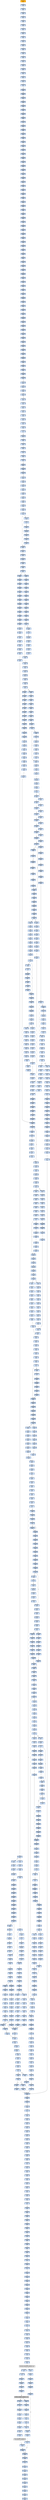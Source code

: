 strict digraph G {
	graph [bgcolor=transparent,
		name=G
	];
	node [color=lightsteelblue,
		fillcolor=lightsteelblue,
		shape=rectangle,
		style=filled
	];
	"0x0042f5ae"	[label="0x0042f5ae
movw"];
	"0x0042f5b2"	[label="0x0042f5b2
jmp"];
	"0x0042f5ae" -> "0x0042f5b2"	[color="#000000"];
	"0x0042f5f4"	[label="0x0042f5f4
jmp"];
	"0x0042fd15"	[label="0x0042fd15
movl"];
	"0x0042f5f4" -> "0x0042fd15"	[color="#000000"];
	"0x0042f293"	[label="0x0042f293
subl"];
	"0x0042f295"	[label="0x0042f295
cmpl"];
	"0x0042f293" -> "0x0042f295"	[color="#000000"];
	"0x0042fab1"	[label="0x0042fab1
subw"];
	"0x0042fab4"	[label="0x0042fab4
movw"];
	"0x0042fab1" -> "0x0042fab4"	[color="#000000"];
	"0x0042f7de"	[label="0x0042f7de
jmp"];
	"0x0042f7de" -> "0x0042fd15"	[color="#000000"];
	"0x00421dab"	[label="0x00421dab
jmp"];
	"0x00421d84"	[label="0x00421d84
lodsb"];
	"0x00421dab" -> "0x00421d84"	[color="#000000"];
	"0x0042f6a7"	[label="0x0042f6a7
xorl"];
	"0x0042f6a9"	[label="0x0042f6a9
cmpl"];
	"0x0042f6a7" -> "0x0042f6a9"	[color="#000000"];
	"0x0042f4cd"	[label="0x0042f4cd
leal"];
	"0x0042f4d0"	[label="0x0042f4d0
ja"];
	"0x0042f4cd" -> "0x0042f4d0"	[color="#000000"];
	"0x0042faa5"	[label="0x0042faa5
subl"];
	"0x0042faa9"	[label="0x0042faa9
subl"];
	"0x0042faa5" -> "0x0042faa9"	[color="#000000"];
	"0x0042f6ba"	[label="0x0042f6ba
movl"];
	"0x0042f6be"	[label="0x0042f6be
jmp"];
	"0x0042f6ba" -> "0x0042f6be"	[color="#000000"];
	"0x0042fcbc"	[label="0x0042fcbc
jne"];
	"0x0042fcc2"	[label="0x0042fcc2
movl"];
	"0x0042fcbc" -> "0x0042fcc2"	[color="#000000",
		label=F];
	"0x0042fcca"	[label="0x0042fcca
je"];
	"0x0042fccc"	[label="0x0042fccc
movl"];
	"0x0042fcca" -> "0x0042fccc"	[color="#000000",
		label=F];
	"0x0042f9a0"	[label="0x0042f9a0
subw"];
	"0x0042f9a3"	[label="0x0042f9a3
cmpl"];
	"0x0042f9a0" -> "0x0042f9a3"	[color="#000000"];
	"0x0042fc8a"	[label="0x0042fc8a
movl"];
	"0x0042fc8e"	[label="0x0042fc8e
jmp"];
	"0x0042fc8a" -> "0x0042fc8e"	[color="#000000"];
	"0x0042fc0a"	[label="0x0042fc0a
movl"];
	"0x0042fc0e"	[label="0x0042fc0e
shll"];
	"0x0042fc0a" -> "0x0042fc0e"	[color="#000000"];
	"0x0042fcdd"	[label="0x0042fcdd
movl"];
	"0x0042fce4"	[label="0x0042fce4
movl"];
	"0x0042fcdd" -> "0x0042fce4"	[color="#000000"];
	"0x00421da3"	[label="0x00421da3
movb"];
	"0x00421da6"	[label="0x00421da6
lodsb"];
	"0x00421da3" -> "0x00421da6"	[color="#000000"];
	"0x0042fc08"	[label="0x0042fc08
jne"];
	"0x0042fc08" -> "0x0042fc0a"	[color="#000000",
		label=F];
	"0x0042f808"	[label="0x0042f808
subw"];
	"0x0042f80b"	[label="0x0042f80b
subl"];
	"0x0042f808" -> "0x0042f80b"	[color="#000000"];
	"0x0042fb8c"	[label="0x0042fb8c
leal"];
	"0x0042fb8f"	[label="0x0042fb8f
cmpl"];
	"0x0042fb8c" -> "0x0042fb8f"	[color="#000000"];
	"0x0042f2e5"	[label="0x0042f2e5
pushl"];
	"0x0042f2e6"	[label="0x0042f2e6
pushl"];
	"0x0042f2e5" -> "0x0042f2e6"	[color="#000000"];
	"0x0042f838"	[label="0x0042f838
shrl"];
	"0x0042f83b"	[label="0x0042f83b
movw"];
	"0x0042f838" -> "0x0042f83b"	[color="#000000"];
	"0x0042f5e0"	[label="0x0042f5e0
incl"];
	"0x0042f5e1"	[label="0x0042f5e1
cmpl"];
	"0x0042f5e0" -> "0x0042f5e1"	[color="#000000"];
	"0x0042fcfc"	[label="0x0042fcfc
movb"];
	"0x0042fcfe"	[label="0x0042fcfe
incl"];
	"0x0042fcfc" -> "0x0042fcfe"	[color="#000000"];
	"0x0042f9c4"	[label="0x0042f9c4
movw"];
	"0x0042f9c8"	[label="0x0042f9c8
movl"];
	"0x0042f9c4" -> "0x0042f9c8"	[color="#000000"];
	"0x0042f3ec"	[label="0x0042f3ec
movl"];
	"0x0042f3f0"	[label="0x0042f3f0
shll"];
	"0x0042f3ec" -> "0x0042f3f0"	[color="#000000"];
	"0x0042fad0"	[label="0x0042fad0
subl"];
	"0x0042fad2"	[label="0x0042fad2
addl"];
	"0x0042fad0" -> "0x0042fad2"	[color="#000000"];
	"0x0042f2ce"	[label="0x0042f2ce
movl"];
	"0x0042f2d3"	[label="0x0042f2d3
stosl"];
	"0x0042f2ce" -> "0x0042f2d3"	[color="#000000"];
	"0x0042f990"	[label="0x0042f990
movl"];
	"0x0042f994"	[label="0x0042f994
jmp"];
	"0x0042f990" -> "0x0042f994"	[color="#000000"];
	"0x0042f24d"	[label="0x0042f24d
movb"];
	"0x0042f24f"	[label="0x0042f24f
lodsb"];
	"0x0042f24d" -> "0x0042f24f"	[color="#000000"];
	"0x00421da7"	[label="0x00421da7
orb"];
	"0x00421da6" -> "0x00421da7"	[color="#000000"];
	"0x0042f91d"	[label="0x0042f91d
cmpl"];
	"0x0042f922"	[label="0x0042f922
movl"];
	"0x0042f91d" -> "0x0042f922"	[color="#000000"];
	"0x0042f27a"	[label="0x0042f27a
pushl"];
	"0x0042f27b"	[label="0x0042f27b
pushl"];
	"0x0042f27a" -> "0x0042f27b"	[color="#000000"];
	"0x0042f6c9"	[label="0x0042f6c9
movl"];
	"0x0042f6cb"	[label="0x0042f6cb
shrw"];
	"0x0042f6c9" -> "0x0042f6cb"	[color="#000000"];
	"0x0042f4f8"	[label="0x0042f4f8
movzwl"];
	"0x0042f4fb"	[label="0x0042f4fb
imull"];
	"0x0042f4f8" -> "0x0042f4fb"	[color="#000000"];
	"0x0042f333"	[label="0x0042f333
movzbl"];
	"0x0042f336"	[label="0x0042f336
movl"];
	"0x0042f333" -> "0x0042f336"	[color="#000000"];
	"0x0042f5e6"	[label="0x0042f5e6
movl"];
	"0x0042f5e1" -> "0x0042f5e6"	[color="#000000"];
	"0x0042f480"	[label="0x0042f480
leal"];
	"0x0042f487"	[label="0x0042f487
movl"];
	"0x0042f480" -> "0x0042f487"	[color="#000000"];
	"0x0042f94c"	[label="0x0042f94c
shll"];
	"0x0042f94f"	[label="0x0042f94f
shll"];
	"0x0042f94c" -> "0x0042f94f"	[color="#000000"];
	"0x0042fb5f"	[label="0x0042fb5f
sarl"];
	"0x0042fb62"	[label="0x0042fb62
leal"];
	"0x0042fb5f" -> "0x0042fb62"	[color="#000000"];
	"0x0042f22d"	[label="0x0042f22d
lodsl"];
	"0x0042f22e"	[label="0x0042f22e
subl"];
	"0x0042f22d" -> "0x0042f22e"	[color="#000000"];
	"0x0042fcd0"	[label="0x0042fcd0
movl"];
	"0x0042fccc" -> "0x0042fcd0"	[color="#000000"];
	"0x0042fb1e"	[label="0x0042fb1e
cmpl"];
	"0x0042fb26"	[label="0x0042fb26
ja"];
	"0x0042fb1e" -> "0x0042fb26"	[color="#000000"];
	"0x0042f27c"	[label="0x0042f27c
addl"];
	"0x0042f27b" -> "0x0042f27c"	[color="#000000"];
	"0x0042f2d4"	[label="0x0042f2d4
call"];
	"0x0042f2d3" -> "0x0042f2d4"	[color="#000000"];
	"0x0042f678"	[label="0x0042f678
subl"];
	"0x0042f67a"	[label="0x0042f67a
movl"];
	"0x0042f678" -> "0x0042f67a"	[color="#000000"];
	"0x0042faed"	[label="0x0042faed
movl"];
	"0x0042faef"	[label="0x0042faef
jle"];
	"0x0042faed" -> "0x0042faef"	[color="#000000"];
	"0x0042f7a9"	[label="0x0042f7a9
xorl"];
	"0x0042f7ab"	[label="0x0042f7ab
cmpl"];
	"0x0042f7a9" -> "0x0042f7ab"	[color="#000000"];
	"0x00421d51"	[label="0x00421d51
call"];
	VIRTUALPROTECT_KERNEL32	[color=lightgrey,
		fillcolor=lightgrey,
		label="VIRTUALPROTECT_KERNEL32
VIRTUALPROTECT-KERNEL32"];
	"0x00421d51" -> VIRTUALPROTECT_KERNEL32	[color="#000000"];
	"0x0042f6cf"	[label="0x0042f6cf
movl"];
	"0x0042f6d3"	[label="0x0042f6d3
subw"];
	"0x0042f6cf" -> "0x0042f6d3"	[color="#000000"];
	"0x0042fa80"	[label="0x0042fa80
shrl"];
	"0x0042fa83"	[label="0x0042fa83
movzwl"];
	"0x0042fa80" -> "0x0042fa83"	[color="#000000"];
	"0x0042fa45"	[label="0x0042fa45
movl"];
	"0x0042fa4a"	[label="0x0042fa4a
movl"];
	"0x0042fa45" -> "0x0042fa4a"	[color="#000000"];
	"0x0042fbf1"	[label="0x0042fbf1
incl"];
	"0x0042fbf2"	[label="0x0042fbf2
orl"];
	"0x0042fbf1" -> "0x0042fbf2"	[color="#000000"];
	"0x0042f3c0"	[label="0x0042f3c0
movzbl"];
	"0x0042f3c3"	[label="0x0042f3c3
shll"];
	"0x0042f3c0" -> "0x0042f3c3"	[color="#000000"];
	"0x0042f6fb"	[label="0x0042f6fb
movl"];
	"0x0042f6ff"	[label="0x0042f6ff
movl"];
	"0x0042f6fb" -> "0x0042f6ff"	[color="#000000"];
	"0x0042f60f"	[label="0x0042f60f
jmp"];
	"0x0042f60f" -> "0x0042fd15"	[color="#000000"];
	"0x0042f86a"	[label="0x0042f86a
jmp"];
	"0x0042f90f"	[label="0x0042f90f
movl"];
	"0x0042f86a" -> "0x0042f90f"	[color="#000000"];
	"0x0042f9e7"	[label="0x0042f9e7
sarl"];
	"0x0042f9ea"	[label="0x0042f9ea
movl"];
	"0x0042f9e7" -> "0x0042f9ea"	[color="#000000"];
	"0x0042f58e"	[label="0x0042f58e
shrl"];
	"0x0042f591"	[label="0x0042f591
movzwl"];
	"0x0042f58e" -> "0x0042f591"	[color="#000000"];
	"0x0042f7fc"	[label="0x0042f7fc
movl"];
	"0x0042f7fe"	[label="0x0042f7fe
subl"];
	"0x0042f7fc" -> "0x0042f7fe"	[color="#000000"];
	"0x0042f23b"	[label="0x0042f23b
movb"];
	"0x0042f23e"	[label="0x0042f23e
jne"];
	"0x0042f23b" -> "0x0042f23e"	[color="#000000"];
	"0x0042fd69"	[label="0x0042fd69
popl"];
	"0x0042fd6a"	[label="0x0042fd6a
popl"];
	"0x0042fd69" -> "0x0042fd6a"	[color="#000000"];
	"0x0042f212"	[label="0x0042f212
call"];
	"0x0042f217"	[label="0x0042f217
popl"];
	"0x0042f212" -> "0x0042f217"	[color="#000000"];
	"0x0042fb92"	[label="0x0042fb92
movl"];
	"0x0042fb95"	[label="0x0042fb95
jle"];
	"0x0042fb92" -> "0x0042fb95"	[color="#000000"];
	"0x0042fc04"	[label="0x0042fc04
orl"];
	"0x0042fc07"	[label="0x0042fc07
decl"];
	"0x0042fc04" -> "0x0042fc07"	[color="#000000"];
	"0x0042f3e8"	[label="0x0042f3e8
movl"];
	"0x0042f3e8" -> "0x0042f3ec"	[color="#000000"];
	"0x0042f5b4"	[label="0x0042f5b4
subl"];
	"0x0042f5b8"	[label="0x0042f5b8
subl"];
	"0x0042f5b4" -> "0x0042f5b8"	[color="#000000"];
	"0x0042faab"	[label="0x0042faab
movl"];
	"0x0042faad"	[label="0x0042faad
shrw"];
	"0x0042faab" -> "0x0042faad"	[color="#000000"];
	"0x0042fa5f"	[label="0x0042fa5f
ja"];
	"0x0042fa61"	[label="0x0042fa61
cmpl"];
	"0x0042fa5f" -> "0x0042fa61"	[color="#000000",
		label=F];
	"0x0042fa79"	[label="0x0042fa79
movl"];
	"0x0042fa5f" -> "0x0042fa79"	[color="#000000",
		label=T];
	"0x0042fb68"	[label="0x0042fb68
movl"];
	"0x0042fb6a"	[label="0x0042fb6a
jmp"];
	"0x0042fb68" -> "0x0042fb6a"	[color="#000000"];
	"0x0042fc5d"	[label="0x0042fc5d
incl"];
	"0x0042fc5e"	[label="0x0042fc5e
orl"];
	"0x0042fc5d" -> "0x0042fc5e"	[color="#000000"];
	"0x0042fbb1"	[label="0x0042fbb1
jg"];
	"0x0042fbcf"	[label="0x0042fbcf
leal"];
	"0x0042fbb1" -> "0x0042fbcf"	[color="#000000",
		label=T];
	"0x0042fbb3"	[label="0x0042fbb3
movl"];
	"0x0042fbb1" -> "0x0042fbb3"	[color="#000000",
		label=F];
	"0x0042fa41"	[label="0x0042fa41
movl"];
	"0x0042fa41" -> "0x0042fa45"	[color="#000000"];
	"0x0042fcf5"	[label="0x0042fcf5
movb"];
	"0x0042fcf7"	[label="0x0042fcf7
incl"];
	"0x0042fcf5" -> "0x0042fcf7"	[color="#000000"];
	"0x0042f6cb" -> "0x0042f6cf"	[color="#000000"];
	"0x0042f35c"	[label="0x0042f35c
movl"];
	"0x0042f364"	[label="0x0042f364
movl"];
	"0x0042f35c" -> "0x0042f364"	[color="#000000"];
	"0x0042f826"	[label="0x0042f826
movzbl"];
	"0x0042f829"	[label="0x0042f829
shll"];
	"0x0042f826" -> "0x0042f829"	[color="#000000"];
	"0x0042fb78"	[label="0x0042fb78
subw"];
	"0x0042fb7b"	[label="0x0042fb7b
leal"];
	"0x0042fb78" -> "0x0042fb7b"	[color="#000000"];
	"0x0042f671"	[label="0x0042f671
movl"];
	"0x0042f673"	[label="0x0042f673
movl"];
	"0x0042f671" -> "0x0042f673"	[color="#000000"];
	"0x00421d4c"	[label="0x00421d4c
pushl"];
	"0x00421d4e"	[label="0x00421d4e
pushl"];
	"0x00421d4c" -> "0x00421d4e"	[color="#000000"];
	"0x0042fc25"	[label="0x0042fc25
movl"];
	"0x0042fc2d"	[label="0x0042fc2d
movl"];
	"0x0042fc25" -> "0x0042fc2d"	[color="#000000"];
	"0x0042f325"	[label="0x0042f325
shll"];
	"0x0042f327"	[label="0x0042f327
decl"];
	"0x0042f325" -> "0x0042f327"	[color="#000000"];
	"0x0042f236"	[label="0x0042f236
decl"];
	"0x0042f237"	[label="0x0042f237
movb"];
	"0x0042f236" -> "0x0042f237"	[color="#000000"];
	"0x00421dbb"	[label="0x00421dbb
stosb"];
	"0x00421dbc"	[label="0x00421dbc
movl"];
	"0x00421dbb" -> "0x00421dbc"	[color="#000000"];
	"0x0042f8c1"	[label="0x0042f8c1
movl"];
	"0x0042f8c3"	[label="0x0042f8c3
movl"];
	"0x0042f8c1" -> "0x0042f8c3"	[color="#000000"];
	"0x0042f599"	[label="0x0042f599
jae"];
	"0x0042f599" -> "0x0042f5b4"	[color="#000000",
		label=T];
	"0x0042f59b"	[label="0x0042f59b
movl"];
	"0x0042f599" -> "0x0042f59b"	[color="#000000",
		label=F];
	"0x0042f95a"	[label="0x0042f95a
shrl"];
	"0x0042f95d"	[label="0x0042f95d
movzwl"];
	"0x0042f95a" -> "0x0042f95d"	[color="#000000"];
	"0x0042faba"	[label="0x0042faba
movl"];
	"0x0042fabe"	[label="0x0042fabe
decl"];
	"0x0042faba" -> "0x0042fabe"	[color="#000000"];
	"0x0042f6ef"	[label="0x0042f6ef
movzbl"];
	"0x0042f6f2"	[label="0x0042f6f2
shll"];
	"0x0042f6ef" -> "0x0042f6f2"	[color="#000000"];
	"0x00421da1"	[label="0x00421da1
xorb"];
	"0x00421da1" -> "0x00421da3"	[color="#000000"];
	"0x0042f230"	[label="0x0042f230
addl"];
	"0x0042f232"	[label="0x0042f232
movl"];
	"0x0042f230" -> "0x0042f232"	[color="#000000"];
	"0x0042f3e4"	[label="0x0042f3e4
andl"];
	"0x0042f3e4" -> "0x0042f3e8"	[color="#000000"];
	"0x0042f418"	[label="0x0042f418
shll"];
	"0x0042f41b"	[label="0x0042f41b
incl"];
	"0x0042f418" -> "0x0042f41b"	[color="#000000"];
	"0x0042f4d2"	[label="0x0042f4d2
cmpl"];
	"0x0042f4d6"	[label="0x0042f4d6
je"];
	"0x0042f4d2" -> "0x0042f4d6"	[color="#000000"];
	"0x0042f98c"	[label="0x0042f98c
leal"];
	"0x0042f98c" -> "0x0042f990"	[color="#000000"];
	"0x0042f60a"	[label="0x0042f60a
subl"];
	"0x0042f60a" -> "0x0042f60f"	[color="#000000"];
	"0x0042fa08"	[label="0x0042fa08
movl"];
	"0x0042fa10"	[label="0x0042fa10
jmp"];
	"0x0042fa08" -> "0x0042fa10"	[color="#000000"];
	"0x0042f960"	[label="0x0042f960
imull"];
	"0x0042f963"	[label="0x0042f963
cmpl"];
	"0x0042f960" -> "0x0042f963"	[color="#000000"];
	"0x0042fa3d"	[label="0x0042fa3d
movl"];
	"0x0042fa3d" -> "0x0042fa41"	[color="#000000"];
	"0x0042fcb8"	[label="0x0042fcb8
movl"];
	"0x0042fcb8" -> "0x0042fcbc"	[color="#000000"];
	"0x0042fb4d"	[label="0x0042fb4d
imull"];
	"0x0042fb50"	[label="0x0042fb50
cmpl"];
	"0x0042fb4d" -> "0x0042fb50"	[color="#000000"];
	"0x0042f6f5"	[label="0x0042f6f5
shll"];
	"0x0042f6f2" -> "0x0042f6f5"	[color="#000000"];
	"0x0042fb65"	[label="0x0042fb65
movw"];
	"0x0042fb62" -> "0x0042fb65"	[color="#000000"];
	"0x0042faf6"	[label="0x0042faf6
movl"];
	"0x0042fafa"	[label="0x0042fafa
shll"];
	"0x0042faf6" -> "0x0042fafa"	[color="#000000"];
	"0x0042f688"	[label="0x0042f688
movl"];
	"0x0042f68c"	[label="0x0042f68c
movl"];
	"0x0042f688" -> "0x0042f68c"	[color="#000000"];
	"0x0042fbe0"	[label="0x0042fbe0
je"];
	"0x0042fbe6"	[label="0x0042fbe6
shll"];
	"0x0042fbe0" -> "0x0042fbe6"	[color="#000000",
		label=F];
	"0x0042fc00"	[label="0x0042fc00
subl"];
	"0x0042fc00" -> "0x0042fc04"	[color="#000000"];
	"0x0042f4c9"	[label="0x0042f4c9
movl"];
	"0x0042f4c9" -> "0x0042f4cd"	[color="#000000"];
	"0x0042fc9c"	[label="0x0042fc9c
subw"];
	"0x0042fc9f"	[label="0x0042fc9f
movl"];
	"0x0042fc9c" -> "0x0042fc9f"	[color="#000000"];
	"0x0042f5ba"	[label="0x0042f5ba
movl"];
	"0x0042f5bc"	[label="0x0042f5bc
leal"];
	"0x0042f5ba" -> "0x0042f5bc"	[color="#000000"];
	"0x0042fd67"	[label="0x0042fd67
popl"];
	"0x0042fd68"	[label="0x0042fd68
popl"];
	"0x0042fd67" -> "0x0042fd68"	[color="#000000"];
	"0x0042f8bd"	[label="0x0042f8bd
cmpl"];
	"0x0042f8bf"	[label="0x0042f8bf
jae"];
	"0x0042f8bd" -> "0x0042f8bf"	[color="#000000"];
	"0x0042f56e"	[label="0x0042f56e
cmpl"];
	"0x0042f572"	[label="0x0042f572
je"];
	"0x0042f56e" -> "0x0042f572"	[color="#000000"];
	"0x0042fba7"	[label="0x0042fba7
orl"];
	"0x0042fbaa"	[label="0x0042fbaa
cmpl"];
	"0x0042fba7" -> "0x0042fbaa"	[color="#000000"];
	"0x0042f26c"	[label="0x0042f26c
movl"];
	"0x0042f26e"	[label="0x0042f26e
pushl"];
	"0x0042f26c" -> "0x0042f26e"	[color="#000000"];
	"0x0042fc19"	[label="0x0042fc19
movl"];
	"0x0042fc21"	[label="0x0042fc21
movl"];
	"0x0042fc19" -> "0x0042fc21"	[color="#000000"];
	"0x0042f63f"	[label="0x0042f63f
ja"];
	"0x0042f657"	[label="0x0042f657
movl"];
	"0x0042f63f" -> "0x0042f657"	[color="#000000",
		label=T];
	"0x0042f641"	[label="0x0042f641
cmpl"];
	"0x0042f63f" -> "0x0042f641"	[color="#000000",
		label=F];
	"0x0042f28a"	[label="0x0042f28a
subl"];
	"0x0042f28c"	[label="0x0042f28c
movl"];
	"0x0042f28a" -> "0x0042f28c"	[color="#000000"];
	"0x0042fa70"	[label="0x0042fa70
movzbl"];
	"0x0042fa73"	[label="0x0042fa73
shll"];
	"0x0042fa70" -> "0x0042fa73"	[color="#000000"];
	"0x0042f391"	[label="0x0042f391
addl"];
	"0x0042f394"	[label="0x0042f394
loop"];
	"0x0042f391" -> "0x0042f394"	[color="#000000"];
	"0x0042fc11"	[label="0x0042fc11
movl"];
	"0x0042fc0e" -> "0x0042fc11"	[color="#000000"];
	"0x0042f5ea"	[label="0x0042f5ea
jg"];
	"0x0042f5f9"	[label="0x0042f5f9
cmpl"];
	"0x0042f5ea" -> "0x0042f5f9"	[color="#000000",
		label=T];
	"0x0042f5ec"	[label="0x0042f5ec
movl"];
	"0x0042f5ea" -> "0x0042f5ec"	[color="#000000",
		label=F];
	"0x0042fb47"	[label="0x0042fb47
shrl"];
	"0x0042fb4a"	[label="0x0042fb4a
movzwl"];
	"0x0042fb47" -> "0x0042fb4a"	[color="#000000"];
	"0x0042f7be"	[label="0x0042f7be
leal"];
	"0x0042f7c2"	[label="0x0042f7c2
movl"];
	"0x0042f7be" -> "0x0042f7c2"	[color="#000000"];
	"0x0042f33d"	[label="0x0042f33d
movl"];
	"0x0042f345"	[label="0x0042f345
movl"];
	"0x0042f33d" -> "0x0042f345"	[color="#000000"];
	"0x0042f6b7"	[label="0x0042f6b7
leal"];
	"0x0042f6b7" -> "0x0042f6ba"	[color="#000000"];
	"0x0042f774"	[label="0x0042f774
movl"];
	"0x0042f776"	[label="0x0042f776
shrl"];
	"0x0042f774" -> "0x0042f776"	[color="#000000"];
	"0x0042f8d4"	[label="0x0042f8d4
movw"];
	"0x0042f8db"	[label="0x0042f8db
movl"];
	"0x0042f8d4" -> "0x0042f8db"	[color="#000000"];
	"0x0042f7c6"	[label="0x0042f7c6
movl"];
	"0x0042f7c2" -> "0x0042f7c6"	[color="#000000"];
	"0x0042f255"	[label="0x0042f255
movl"];
	"0x0042f25a"	[label="0x0042f25a
shll"];
	"0x0042f255" -> "0x0042f25a"	[color="#000000"];
	"0x00421d67"	[label="0x00421d67
popl"];
	"0x00421d68"	[label="0x00421d68
movl"];
	"0x00421d67" -> "0x00421d68"	[color="#000000"];
	"0x0042f64b"	[label="0x0042f64b
movzbl"];
	"0x0042f64e"	[label="0x0042f64e
shll"];
	"0x0042f64b" -> "0x0042f64e"	[color="#000000"];
	"0x0042f93d"	[label="0x0042f93d
ja"];
	"0x0042f955"	[label="0x0042f955
movw"];
	"0x0042f93d" -> "0x0042f955"	[color="#000000",
		label=T];
	"0x0042f93f"	[label="0x0042f93f
cmpl"];
	"0x0042f93d" -> "0x0042f93f"	[color="#000000",
		label=F];
	"0x0042f937"	[label="0x0042f937
cmpl"];
	"0x0042f6be" -> "0x0042f937"	[color="#000000"];
	"0x0042fbad"	[label="0x0042fbad
movl"];
	"0x0042fbad" -> "0x0042fbb1"	[color="#000000"];
	"0x0042f779"	[label="0x0042f779
movzwl"];
	"0x0042f776" -> "0x0042f779"	[color="#000000"];
	"0x0042fbeb"	[label="0x0042fbeb
movzbl"];
	"0x0042fbee"	[label="0x0042fbee
shll"];
	"0x0042fbeb" -> "0x0042fbee"	[color="#000000"];
	"0x0042f2cb"	[label="0x0042f2cb
movb"];
	"0x0042f2cd"	[label="0x0042f2cd
stosb"];
	"0x0042f2cb" -> "0x0042f2cd"	[color="#000000"];
	"0x0042fd03"	[label="0x0042fd03
decl"];
	"0x0042fd04"	[label="0x0042fd04
je"];
	"0x0042fd03" -> "0x0042fd04"	[color="#000000"];
	"0x0042f9ac"	[label="0x0042f9ac
ja"];
	"0x0042f9ac" -> "0x0042f9c4"	[color="#000000",
		label=T];
	"0x0042f9ae"	[label="0x0042f9ae
cmpl"];
	"0x0042f9ac" -> "0x0042f9ae"	[color="#000000",
		label=F];
	"0x0042f6f8"	[label="0x0042f6f8
incl"];
	"0x0042f6f9"	[label="0x0042f6f9
orl"];
	"0x0042f6f8" -> "0x0042f6f9"	[color="#000000"];
	"0x0042f46d"	[label="0x0042f46d
subl"];
	"0x0042f471"	[label="0x0042f471
sarl"];
	"0x0042f46d" -> "0x0042f471"	[color="#000000"];
	"0x0042fc60"	[label="0x0042fc60
movl"];
	"0x0042fc64"	[label="0x0042fc64
movw"];
	"0x0042fc60" -> "0x0042fc64"	[color="#000000"];
	"0x0042f521"	[label="0x0042f521
je"];
	"0x0042f545"	[label="0x0042f545
cmpl"];
	"0x0042f521" -> "0x0042f545"	[color="#000000",
		label=T];
	"0x0042f523"	[label="0x0042f523
jmp"];
	"0x0042f521" -> "0x0042f523"	[color="#000000",
		label=F];
	"0x0042f499"	[label="0x0042f499
movl"];
	"0x0042f4a0"	[label="0x0042f4a0
movzbl"];
	"0x0042f499" -> "0x0042f4a0"	[color="#000000"];
	"0x0042fba4"	[label="0x0042fba4
leal"];
	"0x0042fba4" -> "0x0042fba7"	[color="#000000"];
	"0x0042f2fa"	[label="0x0042f2fa
movb"];
	"0x0042f2ff"	[label="0x0042f2ff
movl"];
	"0x0042f2fa" -> "0x0042f2ff"	[color="#000000"];
	"0x0042f9e0"	[label="0x0042f9e0
subl"];
	"0x0042f9e2"	[label="0x0042f9e2
shll"];
	"0x0042f9e0" -> "0x0042f9e2"	[color="#000000"];
	"0x0042f8c8"	[label="0x0042f8c8
subl"];
	"0x0042f8ca"	[label="0x0042f8ca
movl"];
	"0x0042f8c8" -> "0x0042f8ca"	[color="#000000"];
	"0x0042fb85"	[label="0x0042fb85
decl"];
	"0x0042fb86"	[label="0x0042fb86
movl"];
	"0x0042fb85" -> "0x0042fb86"	[color="#000000"];
	"0x0042f462"	[label="0x0042f462
movl"];
	"0x0042f466"	[label="0x0042f466
shll"];
	"0x0042f462" -> "0x0042f466"	[color="#000000"];
	"0x0042fb40"	[label="0x0042fb40
movl"];
	"0x0042fb26" -> "0x0042fb40"	[color="#000000",
		label=T];
	"0x0042fb28"	[label="0x0042fb28
cmpl"];
	"0x0042fb26" -> "0x0042fb28"	[color="#000000",
		label=F];
	"0x0042fc4c"	[label="0x0042fc4c
je"];
	"0x0042fc52"	[label="0x0042fc52
shll"];
	"0x0042fc4c" -> "0x0042fc52"	[color="#000000",
		label=F];
	"0x0042f529"	[label="0x0042f529
subl"];
	"0x0042f52b"	[label="0x0042f52b
movl"];
	"0x0042f529" -> "0x0042f52b"	[color="#000000"];
	"0x0042fb10"	[label="0x0042fb10
movl"];
	"0x0042fb15"	[label="0x0042fb15
leal"];
	"0x0042fb10" -> "0x0042fb15"	[color="#000000"];
	"0x0042f440"	[label="0x0042f440
subl"];
	"0x0042f442"	[label="0x0042f442
movb"];
	"0x0042f440" -> "0x0042f442"	[color="#000000"];
	"0x0042f82c"	[label="0x0042f82c
shll"];
	"0x0042f82f"	[label="0x0042f82f
incl"];
	"0x0042f82c" -> "0x0042f82f"	[color="#000000"];
	"0x0042f312"	[label="0x0042f312
movzbl"];
	"0x0042f316"	[label="0x0042f316
movl"];
	"0x0042f312" -> "0x0042f316"	[color="#000000"];
	"0x0042fa10" -> "0x0042fa41"	[color="#000000"];
	"0x0042f6b1"	[label="0x0042f6b1
addl"];
	"0x0042f6b1" -> "0x0042f6b7"	[color="#000000"];
	"0x0042f943"	[label="0x0042f943
je"];
	"0x0042f949"	[label="0x0042f949
movzbl"];
	"0x0042f943" -> "0x0042f949"	[color="#000000",
		label=F];
	"0x0042f52d"	[label="0x0042f52d
leal"];
	"0x0042f52b" -> "0x0042f52d"	[color="#000000"];
	"0x0042f218"	[label="0x0042f218
addl"];
	"0x0042f217" -> "0x0042f218"	[color="#000000"];
	"0x0042fc5a"	[label="0x0042fc5a
shll"];
	"0x0042fc5a" -> "0x0042fc5d"	[color="#000000"];
	"0x0042f40a"	[label="0x0042f40a
je"];
	"0x0042f410"	[label="0x0042f410
shll"];
	"0x0042f40a" -> "0x0042f410"	[color="#000000",
		label=F];
	"0x0042f243"	[label="0x0042f243
movl"];
	"0x0042f245"	[label="0x0042f245
andb"];
	"0x0042f243" -> "0x0042f245"	[color="#000000"];
	"0x00421db2"	[label="0x00421db2
popl"];
	"0x00421db3"	[label="0x00421db3
addl"];
	"0x00421db2" -> "0x00421db3"	[color="#000000"];
	"0x0042f297"	[label="0x0042f297
jae"];
	"0x0042f2bf"	[label="0x0042f2bf
call"];
	"0x0042f297" -> "0x0042f2bf"	[color="#000000",
		label=T];
	"0x0042fbbe"	[label="0x0042fbbe
leal"];
	"0x0042fbc2"	[label="0x0042fbc2
subl"];
	"0x0042fbbe" -> "0x0042fbc2"	[color="#000000"];
	"0x00421d7a"	[label="0x00421d7a
lodsb"];
	"0x00421d7b"	[label="0x00421d7b
orb"];
	"0x00421d7a" -> "0x00421d7b"	[color="#000000"];
	"0x0042fa65"	[label="0x0042fa65
je"];
	"0x0042fa61" -> "0x0042fa65"	[color="#000000"];
	"0x0042f48b"	[label="0x0042f48b
jle"];
	"0x0042f491"	[label="0x0042f491
movl"];
	"0x0042f48b" -> "0x0042f491"	[color="#000000",
		label=F];
	"0x0042f55b"	[label="0x0042f55b
leal"];
	"0x0042f48b" -> "0x0042f55b"	[color="#000000",
		label=T];
	"0x0042f57d"	[label="0x0042f57d
movzbl"];
	"0x0042f580"	[label="0x0042f580
shll"];
	"0x0042f57d" -> "0x0042f580"	[color="#000000"];
	"0x00421cec"	[label="0x00421cec
addl"];
	"0x00421cef"	[label="0x00421cef
addl"];
	"0x00421cec" -> "0x00421cef"	[color="#000000"];
	"0x0042f44e"	[label="0x0042f44e
leal"];
	"0x0042f451"	[label="0x0042f451
movzbl"];
	"0x0042f44e" -> "0x0042f451"	[color="#000000"];
	"0x0042f61a"	[label="0x0042f61a
movl"];
	"0x0042f61e"	[label="0x0042f61e
subl"];
	"0x0042f61a" -> "0x0042f61e"	[color="#000000"];
	"0x0042fbd2"	[label="0x0042fbd2
cmpl"];
	"0x0042fbcf" -> "0x0042fbd2"	[color="#000000"];
	"0x0042fd55"	[label="0x0042fd55
movl"];
	"0x0042fd59"	[label="0x0042fd59
movl"];
	"0x0042fd55" -> "0x0042fd59"	[color="#000000"];
	"0x0042f211"	[color=lightgrey,
		fillcolor=orange,
		label="0x0042f211
pusha"];
	"0x0042f211" -> "0x0042f212"	[color="#000000"];
	"0x0042f242"	[label="0x0042f242
lodsb"];
	"0x0042f242" -> "0x0042f243"	[color="#000000"];
	"0x0042fb18"	[label="0x0042fb18
movl"];
	"0x0042fb15" -> "0x0042fb18"	[color="#000000"];
	"0x0042f235"	[label="0x0042f235
pushl"];
	"0x0042f235" -> "0x0042f236"	[color="#000000"];
	"0x0042fb8f" -> "0x0042fb92"	[color="#000000"];
	"0x0042f6e3"	[label="0x0042f6e3
ja"];
	"0x0042f6e3" -> "0x0042f6fb"	[color="#000000",
		label=T];
	"0x0042f6e5"	[label="0x0042f6e5
cmpl"];
	"0x0042f6e3" -> "0x0042f6e5"	[color="#000000",
		label=F];
	"0x0042fafd"	[label="0x0042fafd
movl"];
	"0x0042fb05"	[label="0x0042fb05
leal"];
	"0x0042fafd" -> "0x0042fb05"	[color="#000000"];
	"0x0042f7b0"	[label="0x0042f7b0
movl"];
	"0x0042f7b7"	[label="0x0042f7b7
movl"];
	"0x0042f7b0" -> "0x0042f7b7"	[color="#000000"];
	"0x00421d06"	[label="0x00421d06
addl"];
	"0x00421d08"	[label="0x00421d08
subl"];
	"0x00421d06" -> "0x00421d08"	[color="#000000"];
	"0x00421ce3"	[label="0x00421ce3
addl"];
	"0x00421ce8"	[label="0x00421ce8
movl"];
	"0x00421ce3" -> "0x00421ce8"	[color="#000000"];
	"0x0042f84a"	[label="0x0042f84a
jae"];
	"0x0042f86f"	[label="0x0042f86f
movl"];
	"0x0042f84a" -> "0x0042f86f"	[color="#000000",
		label=T];
	"0x0042f84c"	[label="0x0042f84c
movl"];
	"0x0042f84a" -> "0x0042f84c"	[color="#000000",
		label=F];
	"0x0042fbdc"	[label="0x0042fbdc
cmpl"];
	"0x0042fbdc" -> "0x0042fbe0"	[color="#000000"];
	"0x0042f4d0" -> "0x0042f4d2"	[color="#000000",
		label=F];
	"0x0042f4ea"	[label="0x0042f4ea
movl"];
	"0x0042f4d0" -> "0x0042f4ea"	[color="#000000",
		label=T];
	"0x0042f223"	[label="0x0042f223
movl"];
	"0x0042f225"	[label="0x0042f225
lodsw"];
	"0x0042f223" -> "0x0042f225"	[color="#000000"];
	"0x0042f76a"	[label="0x0042f76a
incl"];
	"0x0042f76b"	[label="0x0042f76b
orl"];
	"0x0042f76a" -> "0x0042f76b"	[color="#000000"];
	"0x0042f456"	[label="0x0042f456
movw"];
	"0x0042f45a"	[label="0x0042f45a
movl"];
	"0x0042f456" -> "0x0042f45a"	[color="#000000"];
	"0x0042f9d3"	[label="0x0042f9d3
cmpl"];
	"0x0042f9d5"	[label="0x0042f9d5
jae"];
	"0x0042f9d3" -> "0x0042f9d5"	[color="#000000"];
	"0x0042fcd7"	[label="0x0042fcd7
cmpl"];
	"0x0042fcdb"	[label="0x0042fcdb
ja"];
	"0x0042fcd7" -> "0x0042fcdb"	[color="#000000"];
	"0x0042face"	[label="0x0042face
shll"];
	"0x0042face" -> "0x0042fad0"	[color="#000000"];
	"0x0042f8ba"	[label="0x0042f8ba
imull"];
	"0x0042f8ba" -> "0x0042f8bd"	[color="#000000"];
	"0x0042f5c3"	[label="0x0042f5c3
subw"];
	"0x0042f5c6"	[label="0x0042f5c6
movw"];
	"0x0042f5c3" -> "0x0042f5c6"	[color="#000000"];
	"0x0042f85f"	[label="0x0042f85f
movw"];
	"0x0042f866"	[label="0x0042f866
movl"];
	"0x0042f85f" -> "0x0042f866"	[color="#000000"];
	"0x00421d7f"	[label="0x00421d7f
movb"];
	"0x00421d82"	[label="0x00421d82
jne"];
	"0x00421d7f" -> "0x00421d82"	[color="#000000"];
	"0x0042fd1c"	[label="0x0042fd1c
cmpl"];
	"0x0042fd15" -> "0x0042fd1c"	[color="#000000"];
	"0x0042fadf"	[label="0x0042fadf
jg"];
	"0x0042fadf" -> "0x0042fccc"	[color="#000000",
		label=T];
	"0x0042fae5"	[label="0x0042fae5
addl"];
	"0x0042fadf" -> "0x0042fae5"	[color="#000000",
		label=F];
	"0x0042fbf8"	[label="0x0042fbf8
addl"];
	"0x0042fbfa"	[label="0x0042fbfa
cmpl"];
	"0x0042fbf8" -> "0x0042fbfa"	[color="#000000"];
	"0x00421d6e"	[label="0x00421d6e
je"];
	"0x00421dad"	[label="0x00421dad
call"];
	"0x00421d6e" -> "0x00421dad"	[color="#000000",
		label=T];
	"0x0042fc36"	[label="0x0042fc36
addl"];
	"0x0042fc38"	[label="0x0042fc38
movl"];
	"0x0042fc36" -> "0x0042fc38"	[color="#000000"];
	"0x0042fc48"	[label="0x0042fc48
cmpl"];
	"0x0042fc48" -> "0x0042fc4c"	[color="#000000"];
	"0x0042fcf8"	[label="0x0042fcf8
movb"];
	"0x0042fcf8" -> "0x0042fcfc"	[color="#000000"];
	"0x0042f6a3"	[label="0x0042f6a3
movl"];
	"0x0042f6a3" -> "0x0042f6a7"	[color="#000000"];
	"0x0042fac3"	[label="0x0042fac3
jne"];
	"0x0042fac5"	[label="0x0042fac5
movb"];
	"0x0042fac3" -> "0x0042fac5"	[color="#000000",
		label=F];
	"0x0042f95d" -> "0x0042f960"	[color="#000000"];
	"0x0042f953"	[label="0x0042f953
orl"];
	"0x0042f953" -> "0x0042f955"	[color="#000000"];
	"0x0042fbf4"	[label="0x0042fbf4
shrl"];
	"0x0042fbf2" -> "0x0042fbf4"	[color="#000000"];
	"0x0042f21d"	[label="0x0042f21d
movl"];
	"0x0042f218" -> "0x0042f21d"	[color="#000000"];
	"0x0042fd62"	[label="0x0042fd62
movl"];
	"0x0042fd64"	[label="0x0042fd64
addl"];
	"0x0042fd62" -> "0x0042fd64"	[color="#000000"];
	"0x0042fb72"	[label="0x0042fb72
movl"];
	"0x0042fb74"	[label="0x0042fb74
shrw"];
	"0x0042fb72" -> "0x0042fb74"	[color="#000000"];
	"0x0042f9e2" -> "0x0042f9e7"	[color="#000000"];
	"0x0042f24a"	[label="0x0042f24a
shll"];
	"0x0042f24a" -> "0x0042f24d"	[color="#000000"];
	"0x0042fb37"	[label="0x0042fb37
movzbl"];
	"0x0042fb3a"	[label="0x0042fb3a
shll"];
	"0x0042fb37" -> "0x0042fb3a"	[color="#000000"];
	"0x0042f958"	[label="0x0042f958
movl"];
	"0x0042f955" -> "0x0042f958"	[color="#000000"];
	"0x0042f667"	[label="0x0042f667
movzwl"];
	"0x0042f66a"	[label="0x0042f66a
imull"];
	"0x0042f667" -> "0x0042f66a"	[color="#000000"];
	"0x0042f4c5"	[label="0x0042f4c5
leal"];
	"0x0042f4c5" -> "0x0042f4c9"	[color="#000000"];
	"0x0042f74c"	[label="0x0042f74c
cmpl"];
	"0x0042f752"	[label="0x0042f752
leal"];
	"0x0042f74c" -> "0x0042f752"	[color="#000000"];
	"0x0042f958" -> "0x0042f95a"	[color="#000000"];
	"0x0042fbb7"	[label="0x0042fbb7
shll"];
	"0x0042fbb9"	[label="0x0042fbb9
addl"];
	"0x0042fbb7" -> "0x0042fbb9"	[color="#000000"];
	"0x0042f551"	[label="0x0042f551
jmp"];
	"0x0042f5cc"	[label="0x0042f5cc
movl"];
	"0x0042f551" -> "0x0042f5cc"	[color="#000000"];
	"0x0042f2e7"	[label="0x0042f2e7
pushl"];
	"0x0042f2e6" -> "0x0042f2e7"	[color="#000000"];
	"0x0042f252"	[label="0x0042f252
pushl"];
	"0x0042f253"	[label="0x0042f253
addb"];
	"0x0042f252" -> "0x0042f253"	[color="#000000"];
	"0x0042f7da"	[label="0x0042f7da
movl"];
	"0x0042f7da" -> "0x0042f7de"	[color="#000000"];
	"0x0042f473"	[label="0x0042f473
addl"];
	"0x0042f471" -> "0x0042f473"	[color="#000000"];
	"0x0042f994" -> "0x0042fa08"	[color="#000000"];
	"0x0042f92f"	[label="0x0042f92f
leal"];
	"0x0042f933"	[label="0x0042f933
movl"];
	"0x0042f92f" -> "0x0042f933"	[color="#000000"];
	"0x0042f583"	[label="0x0042f583
incl"];
	"0x0042f584"	[label="0x0042f584
orl"];
	"0x0042f583" -> "0x0042f584"	[color="#000000"];
	"0x0042f4ee"	[label="0x0042f4ee
movw"];
	"0x0042f4f5"	[label="0x0042f4f5
shrl"];
	"0x0042f4ee" -> "0x0042f4f5"	[color="#000000"];
	"0x00421cea"	[label="0x00421cea
addl"];
	"0x00421ce8" -> "0x00421cea"	[color="#000000"];
	"0x0042f562"	[label="0x0042f562
addl"];
	"0x0042f564"	[label="0x0042f564
cmpl"];
	"0x0042f562" -> "0x0042f564"	[color="#000000"];
	"0x0042f633"	[label="0x0042f633
movl"];
	"0x0042f637"	[label="0x0042f637
leal"];
	"0x0042f633" -> "0x0042f637"	[color="#000000"];
	"0x0042fb3d"	[label="0x0042fb3d
incl"];
	"0x0042fb3a" -> "0x0042fb3d"	[color="#000000"];
	"0x0042fc14"	[label="0x0042fc14
addl"];
	"0x0042fc11" -> "0x0042fc14"	[color="#000000"];
	"0x0042f6c5"	[label="0x0042f6c5
subl"];
	"0x0042f6c7"	[label="0x0042f6c7
subl"];
	"0x0042f6c5" -> "0x0042f6c7"	[color="#000000"];
	"0x0042f321"	[label="0x0042f321
movzbl"];
	"0x0042f321" -> "0x0042f325"	[color="#000000"];
	"0x0042f26f"	[label="0x0042f26f
movw"];
	"0x0042f26e" -> "0x0042f26f"	[color="#000000"];
	"0x0042f988"	[label="0x0042f988
movl"];
	"0x0042f988" -> "0x0042f98c"	[color="#000000"];
	"0x0042f8f0"	[label="0x0042f8f0
movl"];
	"0x0042f8f4"	[label="0x0042f8f4
movw"];
	"0x0042f8f0" -> "0x0042f8f4"	[color="#000000"];
	"0x0042fb7e"	[label="0x0042fb7e
movw"];
	"0x0042fb7b" -> "0x0042fb7e"	[color="#000000"];
	"0x0042fd5b"	[label="0x0042fd5b
movl"];
	"0x0042fd5b" -> "0x0042fd62"	[color="#000000"];
	"0x00421cea" -> "0x00421cec"	[color="#000000"];
	"0x0042fc75"	[label="0x0042fc75
movl"];
	"0x0042fc79"	[label="0x0042fc79
movl"];
	"0x0042fc75" -> "0x0042fc79"	[color="#000000"];
	"0x0042fbaa" -> "0x0042fbad"	[color="#000000"];
	"0x0042f913"	[label="0x0042f913
movl"];
	"0x0042f90f" -> "0x0042f913"	[color="#000000"];
	"0x00421d7d"	[label="0x00421d7d
movb"];
	"0x00421d7b" -> "0x00421d7d"	[color="#000000"];
	"0x0042f318"	[label="0x0042f318
shll"];
	"0x0042f31a"	[label="0x0042f31a
movl"];
	"0x0042f318" -> "0x0042f31a"	[color="#000000"];
	"0x0042f530"	[label="0x0042f530
shrw"];
	"0x0042f534"	[label="0x0042f534
subw"];
	"0x0042f530" -> "0x0042f534"	[color="#000000"];
	"0x0042f4a4"	[label="0x0042f4a4
movl"];
	"0x0042f4a8"	[label="0x0042f4a8
shll"];
	"0x0042f4a4" -> "0x0042f4a8"	[color="#000000"];
	"0x0042f85c"	[label="0x0042f85c
leal"];
	"0x0042f85c" -> "0x0042f85f"	[color="#000000"];
	"0x0042f3c6"	[label="0x0042f3c6
incl"];
	"0x0042f3c7"	[label="0x0042f3c7
incl"];
	"0x0042f3c6" -> "0x0042f3c7"	[color="#000000"];
	"0x0042fab7"	[label="0x0042fab7
leal"];
	"0x0042fab7" -> "0x0042faba"	[color="#000000"];
	"0x00421cf2"	[label="0x00421cf2
popl"];
	"0x00421cf3"	[label="0x00421cf3
addl"];
	"0x00421cf2" -> "0x00421cf3"	[color="#000000"];
	"0x0042f620"	[label="0x0042f620
movl"];
	"0x0042f61e" -> "0x0042f620"	[color="#000000"];
	"0x0042f3f3"	[label="0x0042f3f3
movl"];
	"0x0042f3f0" -> "0x0042f3f3"	[color="#000000"];
	"0x00421d85"	[label="0x00421d85
orb"];
	"0x00421d87"	[label="0x00421d87
je"];
	"0x00421d85" -> "0x00421d87"	[color="#000000"];
	"0x0042f374"	[label="0x0042f374
movzbl"];
	"0x0042f378"	[label="0x0042f378
addl"];
	"0x0042f374" -> "0x0042f378"	[color="#000000"];
	"0x0042f22c"	[label="0x0042f22c
pushl"];
	"0x0042f22c" -> "0x0042f22d"	[color="#000000"];
	"0x0042fcb7"	[label="0x0042fcb7
decl"];
	"0x0042fcb7" -> "0x0042fcb8"	[color="#000000"];
	"0x0042f451" -> "0x0042f456"	[color="#000000"];
	"0x0042fb3e"	[label="0x0042fb3e
orl"];
	"0x0042fb3d" -> "0x0042fb3e"	[color="#000000"];
	"0x0042f7ca"	[label="0x0042f7ca
subl"];
	"0x0042f7ce"	[label="0x0042f7ce
movb"];
	"0x0042f7ca" -> "0x0042f7ce"	[color="#000000"];
	"0x0042f5b8" -> "0x0042f5ba"	[color="#000000"];
	"0x0042f431"	[label="0x0042f431
jae"];
	"0x0042f437"	[label="0x0042f437
movl"];
	"0x0042f431" -> "0x0042f437"	[color="#000000",
		label=F];
	"0x0042f614"	[label="0x0042f614
movl"];
	"0x0042f431" -> "0x0042f614"	[color="#000000",
		label=T];
	"0x0042f388"	[label="0x0042f388
movl"];
	"0x0042f38c"	[label="0x0042f38c
movw"];
	"0x0042f388" -> "0x0042f38c"	[color="#000000"];
	"0x0042f39f"	[label="0x0042f39f
movl"];
	"0x0042f3a7"	[label="0x0042f3a7
movl"];
	"0x0042f39f" -> "0x0042f3a7"	[color="#000000"];
	"0x0042f56c"	[label="0x0042f56c
ja"];
	"0x0042f56c" -> "0x0042f56e"	[color="#000000",
		label=F];
	"0x0042f586"	[label="0x0042f586
movl"];
	"0x0042f56c" -> "0x0042f586"	[color="#000000",
		label=T];
	"0x00421cf7"	[label="0x00421cf7
jne"];
	"0x00421cf9"	[label="0x00421cf9
subl"];
	"0x00421cf7" -> "0x00421cf9"	[color="#000000",
		label=F];
	"0x0042f25c"	[label="0x0042f25c
popl"];
	"0x0042f25d"	[label="0x0042f25d
popl"];
	"0x0042f25c" -> "0x0042f25d"	[color="#000000"];
	"0x0042f248"	[label="0x0042f248
andb"];
	"0x0042f245" -> "0x0042f248"	[color="#000000"];
	"0x0042f972"	[label="0x0042f972
shll"];
	"0x0042f977"	[label="0x0042f977
sarl"];
	"0x0042f972" -> "0x0042f977"	[color="#000000"];
	"0x00421cef" -> "0x00421cf2"	[color="#000000"];
	"0x0042f47b"	[label="0x0042f47b
cmpl"];
	"0x0042f47b" -> "0x0042f480"	[color="#000000"];
	"0x0042f8fb"	[label="0x0042f8fb
movl"];
	"0x0042f8f4" -> "0x0042f8fb"	[color="#000000"];
	"0x0042f830"	[label="0x0042f830
orl"];
	"0x0042f82f" -> "0x0042f830"	[color="#000000"];
	"0x00421d49"	[label="0x00421d49
pushl"];
	"0x00421d4a"	[label="0x00421d4a
pushl"];
	"0x00421d49" -> "0x00421d4a"	[color="#000000"];
	"0x0042fb4a" -> "0x0042fb4d"	[color="#000000"];
	"0x0042f564" -> "0x0042f56c"	[color="#000000"];
	"0x0042f87b"	[label="0x0042f87b
subw"];
	"0x0042f87e"	[label="0x0042f87e
movl"];
	"0x0042f87b" -> "0x0042f87e"	[color="#000000"];
	"0x0042fb44"	[label="0x0042fb44
movw"];
	"0x0042fb40" -> "0x0042fb44"	[color="#000000"];
	"0x0042f240"	[label="0x0042f240
subl"];
	"0x0042f240" -> "0x0042f242"	[color="#000000"];
	"0x00421dc2"	[label="0x00421dc2
popa"];
	"0x00421dc3"	[label="0x00421dc3
jmp"];
	"0x00421dc2" -> "0x00421dc3"	[color="#000000"];
	"0x0042f3b4"	[label="0x0042f3b4
xorl"];
	"0x0042f3b6"	[label="0x0042f3b6
cmpl"];
	"0x0042f3b4" -> "0x0042f3b6"	[color="#000000"];
	"0x0042f306"	[label="0x0042f306
leal"];
	"0x0042f2ff" -> "0x0042f306"	[color="#000000"];
	"0x0042f654"	[label="0x0042f654
incl"];
	"0x0042f655"	[label="0x0042f655
orl"];
	"0x0042f654" -> "0x0042f655"	[color="#000000"];
	"0x0042f629"	[label="0x0042f629
cmpl"];
	"0x0042f62f"	[label="0x0042f62f
movw"];
	"0x0042f629" -> "0x0042f62f"	[color="#000000"];
	"0x0042fa2b"	[label="0x0042fa2b
movl"];
	"0x0042fa33"	[label="0x0042fa33
movw"];
	"0x0042fa2b" -> "0x0042fa33"	[color="#000000"];
	"0x0042f396"	[label="0x0042f396
movl"];
	"0x0042f39d"	[label="0x0042f39d
xorl"];
	"0x0042f396" -> "0x0042f39d"	[color="#000000"];
	"0x0042f23e" -> "0x0042f240"	[color="#000000",
		label=F];
	"0x0042f65d"	[label="0x0042f65d
shrl"];
	"0x0042f660"	[label="0x0042f660
movw"];
	"0x0042f65d" -> "0x0042f660"	[color="#000000"];
	"0x0042fb1c"	[label="0x0042fb1c
addl"];
	"0x0042fb1c" -> "0x0042fb1e"	[color="#000000"];
	"0x0042f877"	[label="0x0042f877
shrw"];
	"0x0042f877" -> "0x0042f87b"	[color="#000000"];
	"0x0042f4ac"	[label="0x0042f4ac
movl"];
	"0x0042f4a8" -> "0x0042f4ac"	[color="#000000"];
	"0x0042f800"	[label="0x0042f800
shrw"];
	"0x0042f7fe" -> "0x0042f800"	[color="#000000"];
	"0x0042fab4" -> "0x0042fab7"	[color="#000000"];
	"0x0042f446"	[label="0x0042f446
sarl"];
	"0x0042f449"	[label="0x0042f449
movl"];
	"0x0042f446" -> "0x0042f449"	[color="#000000"];
	"0x0042f449" -> "0x0042f44e"	[color="#000000"];
	"0x0042f9cd"	[label="0x0042f9cd
movzwl"];
	"0x0042f9d0"	[label="0x0042f9d0
imull"];
	"0x0042f9cd" -> "0x0042f9d0"	[color="#000000"];
	"0x0042f5fe"	[label="0x0042f5fe
jg"];
	"0x0042f5fe" -> "0x0042f60a"	[color="#000000",
		label=T];
	"0x0042f600"	[label="0x0042f600
subl"];
	"0x0042f5fe" -> "0x0042f600"	[color="#000000",
		label=F];
	"0x0042f99a"	[label="0x0042f99a
movl"];
	"0x0042f99c"	[label="0x0042f99c
shrw"];
	"0x0042f99a" -> "0x0042f99c"	[color="#000000"];
	"0x0042f401"	[label="0x0042f401
leal"];
	"0x0042f404"	[label="0x0042f404
ja"];
	"0x0042f401" -> "0x0042f404"	[color="#000000"];
	"0x0042f651"	[label="0x0042f651
shll"];
	"0x0042f651" -> "0x0042f654"	[color="#000000"];
	"0x0042f794"	[label="0x0042f794
cmpl"];
	"0x0042f799"	[label="0x0042f799
leal"];
	"0x0042f794" -> "0x0042f799"	[color="#000000"];
	"0x0042f6ae"	[label="0x0042f6ae
setg"];
	"0x0042f6a9" -> "0x0042f6ae"	[color="#000000"];
	"0x0042f597"	[label="0x0042f597
cmpl"];
	"0x0042f597" -> "0x0042f599"	[color="#000000"];
	"0x0042f62f" -> "0x0042f633"	[color="#000000"];
	"0x0042f50d"	[label="0x0042f50d
movl"];
	"0x0042f50f"	[label="0x0042f50f
sarl"];
	"0x0042f50d" -> "0x0042f50f"	[color="#000000"];
	"0x0042fa04"	[label="0x0042fa04
movl"];
	"0x0042fa04" -> "0x0042fa08"	[color="#000000"];
	"0x0042f36c"	[label="0x0042f36c
movl"];
	"0x0042f364" -> "0x0042f36c"	[color="#000000"];
	"0x00421d26"	[label="0x00421d26
orl"];
	"0x00421d28"	[label="0x00421d28
je"];
	"0x00421d26" -> "0x00421d28"	[color="#000000"];
	"0x0042f845"	[label="0x0042f845
imull"];
	"0x0042f848"	[label="0x0042f848
cmpl"];
	"0x0042f845" -> "0x0042f848"	[color="#000000"];
	"0x0042f27f"	[label="0x0042f27f
pushl"];
	"0x0042f280"	[label="0x0042f280
pushl"];
	"0x0042f27f" -> "0x0042f280"	[color="#000000"];
	"0x0042f926"	[label="0x0042f926
setg"];
	"0x0042f929"	[label="0x0042f929
addl"];
	"0x0042f926" -> "0x0042f929"	[color="#000000"];
	"0x0042f875"	[label="0x0042f875
movl"];
	"0x0042f875" -> "0x0042f877"	[color="#000000"];
	"0x0042f7c6" -> "0x0042f7ca"	[color="#000000"];
	"0x0042fbbb"	[label="0x0042fbbb
movl"];
	"0x0042fbb9" -> "0x0042fbbb"	[color="#000000"];
	"0x0042f512"	[label="0x0042f512
cmpl"];
	"0x0042f50f" -> "0x0042f512"	[color="#000000"];
	"0x0042f2d9"	[label="0x0042f2d9
popl"];
	"0x0042f2da"	[label="0x0042f2da
addl"];
	"0x0042f2d9" -> "0x0042f2da"	[color="#000000"];
	"0x0042fc5e" -> "0x0042fc60"	[color="#000000"];
	"0x0042f234"	[label="0x0042f234
pushl"];
	"0x0042f232" -> "0x0042f234"	[color="#000000"];
	"0x0042f713"	[label="0x0042f713
jae"];
	"0x0042f713" -> "0x0042f7fc"	[color="#000000",
		label=T];
	"0x0042f719"	[label="0x0042f719
movl"];
	"0x0042f713" -> "0x0042f719"	[color="#000000",
		label=F];
	"0x0042f6c7" -> "0x0042f6c9"	[color="#000000"];
	"0x0042f66f"	[label="0x0042f66f
jae"];
	"0x0042f66f" -> "0x0042f671"	[color="#000000",
		label=F];
	"0x0042f6c3"	[label="0x0042f6c3
movl"];
	"0x0042f66f" -> "0x0042f6c3"	[color="#000000",
		label=T];
	"0x0042f6d6"	[label="0x0042f6d6
cmpl"];
	"0x0042f6d3" -> "0x0042f6d6"	[color="#000000"];
	"0x00421d03"	[label="0x00421d03
movl"];
	"0x00421d03" -> "0x00421d06"	[color="#000000"];
	"0x0042f26a"	[label="0x0042f26a
pushl"];
	"0x0042f26b"	[label="0x0042f26b
pushl"];
	"0x0042f26a" -> "0x0042f26b"	[color="#000000"];
	"0x0042fb58"	[label="0x0042fb58
movl"];
	"0x0042fb5d"	[label="0x0042fb5d
subl"];
	"0x0042fb58" -> "0x0042fb5d"	[color="#000000"];
	"0x00421cf5"	[label="0x00421cf5
orb"];
	"0x00421cf5" -> "0x00421cf7"	[color="#000000"];
	"0x0042fce6"	[label="0x0042fce6
subl"];
	"0x0042fcea"	[label="0x0042fcea
addl"];
	"0x0042fce6" -> "0x0042fcea"	[color="#000000"];
	"0x0042f54b"	[label="0x0042f54b
jle"];
	"0x0042f54b" -> "0x0042f551"	[color="#000000",
		label=F];
	"0x00421d46"	[label="0x00421d46
je"];
	"0x00421d48"	[label="0x00421d48
pushl"];
	"0x00421d46" -> "0x00421d48"	[color="#000000",
		label=F];
	"0x0042f3c8"	[label="0x0042f3c8
orl"];
	"0x0042f3c7" -> "0x0042f3c8"	[color="#000000"];
	"0x0042f2e8"	[label="0x0042f2e8
subl"];
	"0x0042f2eb"	[label="0x0042f2eb
movl"];
	"0x0042f2e8" -> "0x0042f2eb"	[color="#000000"];
	"0x0042f9db"	[label="0x0042f9db
movl"];
	"0x0042f9db" -> "0x0042f9e0"	[color="#000000"];
	"0x0042f21f"	[label="0x0042f21f
addl"];
	"0x0042f21d" -> "0x0042f21f"	[color="#000000"];
	"0x0042f755"	[label="0x0042f755
ja"];
	"0x0042f752" -> "0x0042f755"	[color="#000000"];
	"0x0042fa98"	[label="0x0042fa98
sarl"];
	"0x0042fa9b"	[label="0x0042fa9b
leal"];
	"0x0042fa98" -> "0x0042fa9b"	[color="#000000"];
	"0x0042f8ff"	[label="0x0042f8ff
movl"];
	"0x0042f8fb" -> "0x0042f8ff"	[color="#000000"];
	"0x0042f79c"	[label="0x0042f79c
movw"];
	"0x0042f799" -> "0x0042f79c"	[color="#000000"];
	"0x0042f7d1"	[label="0x0042f7d1
movb"];
	"0x0042f7d5"	[label="0x0042f7d5
movb"];
	"0x0042f7d1" -> "0x0042f7d5"	[color="#000000"];
	"0x0042fad6"	[label="0x0042fad6
cmpl"];
	"0x0042fad2" -> "0x0042fad6"	[color="#000000"];
	"0x0042f917"	[label="0x0042f917
movl"];
	"0x0042f913" -> "0x0042f917"	[color="#000000"];
	"0x0042f9b2"	[label="0x0042f9b2
je"];
	"0x0042f9ae" -> "0x0042f9b2"	[color="#000000"];
	"0x0042fc94"	[label="0x0042fc94
subl"];
	"0x0042fc96"	[label="0x0042fc96
movl"];
	"0x0042fc94" -> "0x0042fc96"	[color="#000000"];
	"0x0042f281"	[label="0x0042f281
call"];
	"0x0042f2e4"	[label="0x0042f2e4
pushl"];
	"0x0042f281" -> "0x0042f2e4"	[color="#000000"];
	"0x0042f288"	[label="0x0042f288
popl"];
	"0x0042f289"	[label="0x0042f289
popl"];
	"0x0042f288" -> "0x0042f289"	[color="#000000"];
	"0x00421dc1"	[label="0x00421dc1
stosl"];
	"0x00421dbc" -> "0x00421dc1"	[color="#000000"];
	"0x0042f34b"	[label="0x0042f34b
movl"];
	"0x0042f345" -> "0x0042f34b"	[color="#000000"];
	"0x0042f4e7"	[label="0x0042f4e7
incl"];
	"0x0042f4e8"	[label="0x0042f4e8
orl"];
	"0x0042f4e7" -> "0x0042f4e8"	[color="#000000"];
	"0x0042f618"	[label="0x0042f618
subl"];
	"0x0042f618" -> "0x0042f61a"	[color="#000000"];
	"0x0042f6c3" -> "0x0042f6c5"	[color="#000000"];
	"0x00421d4f"	[label="0x00421d4f
movl"];
	"0x00421d4e" -> "0x00421d4f"	[color="#000000"];
	"0x0042fcc5"	[label="0x0042fcc5
incl"];
	"0x0042fcc2" -> "0x0042fcc5"	[color="#000000"];
	"0x0042f415"	[label="0x0042f415
movzbl"];
	"0x0042f415" -> "0x0042f418"	[color="#000000"];
	"0x0042f63b"	[label="0x0042f63b
movl"];
	"0x0042f63b" -> "0x0042f63f"	[color="#000000"];
	"0x0042f37a"	[label="0x0042f37a
shll"];
	"0x0042f378" -> "0x0042f37a"	[color="#000000"];
	"0x0042f9d0" -> "0x0042f9d3"	[color="#000000"];
	"0x0042fca3"	[label="0x0042fca3
movw"];
	"0x0042fca7"	[label="0x0042fca7
movl"];
	"0x0042fca3" -> "0x0042fca7"	[color="#000000"];
	"0x0042f836"	[label="0x0042f836
movl"];
	"0x0042f836" -> "0x0042f838"	[color="#000000"];
	"0x0042fa91"	[label="0x0042fa91
movl"];
	"0x0042fa96"	[label="0x0042fa96
subl"];
	"0x0042fa91" -> "0x0042fa96"	[color="#000000"];
	"0x0042f7f0"	[label="0x0042f7f0
movw"];
	"0x0042f7f7"	[label="0x0042f7f7
jmp"];
	"0x0042f7f0" -> "0x0042f7f7"	[color="#000000"];
	"0x0042f9be"	[label="0x0042f9be
shll"];
	"0x0042f9c1"	[label="0x0042f9c1
incl"];
	"0x0042f9be" -> "0x0042f9c1"	[color="#000000"];
	"0x00421dc1" -> "0x00421dc2"	[color="#000000"];
	"0x0042f3b0"	[label="0x0042f3b0
movl"];
	"0x0042f3b0" -> "0x0042f3b4"	[color="#000000"];
	"0x0042f2c5"	[label="0x0042f2c5
addl"];
	"0x0042f2c5" -> "0x0042f2cb"	[color="#000000"];
	"0x00421d78"	[label="0x00421d78
movl"];
	"0x00421d78" -> "0x00421d7a"	[color="#000000"];
	"0x0042f8df"	[label="0x0042f8df
jmp"];
	"0x0042f8db" -> "0x0042f8df"	[color="#000000"];
	"0x0042f32c"	[label="0x0042f32c
movl"];
	"0x0042f32c" -> "0x0042f333"	[color="#000000"];
	"0x0042f2e7" -> "0x0042f2e8"	[color="#000000"];
	"0x0042fb6c"	[label="0x0042fb6c
subl"];
	"0x0042fb70"	[label="0x0042fb70
subl"];
	"0x0042fb6c" -> "0x0042fb70"	[color="#000000"];
	"0x0042f7ce" -> "0x0042f7d1"	[color="#000000"];
	"0x0042f2f2"	[label="0x0042f2f2
movl"];
	"0x0042f2f2" -> "0x0042f2fa"	[color="#000000"];
	"0x0042f328"	[label="0x0042f328
movl"];
	"0x0042f328" -> "0x0042f32c"	[color="#000000"];
	"0x0042f9d7"	[label="0x0042f9d7
movl"];
	"0x0042f9d7" -> "0x0042f9db"	[color="#000000"];
	"0x00421d13"	[label="0x00421d13
call"];
	"0x00421d21"	[label="0x00421d21
call"];
	"0x00421d13" -> "0x00421d21"	[color="#000000"];
	"0x0042f655" -> "0x0042f657"	[color="#000000"];
	"0x0042f736"	[label="0x0042f736
movw"];
	"0x0042f73d"	[label="0x0042f73d
movl"];
	"0x0042f736" -> "0x0042f73d"	[color="#000000"];
	"0x0042f9bb"	[label="0x0042f9bb
shll"];
	"0x0042f9bb" -> "0x0042f9be"	[color="#000000"];
	"0x0042f4b7"	[label="0x0042f4b7
andl"];
	"0x0042f4bd"	[label="0x0042f4bd
cmpl"];
	"0x0042f4b7" -> "0x0042f4bd"	[color="#000000"];
	"0x0042f91b"	[label="0x0042f91b
xorl"];
	"0x0042f917" -> "0x0042f91b"	[color="#000000"];
	"0x0042f584" -> "0x0042f586"	[color="#000000"];
	"0x0042f553"	[label="0x0042f553
cmpl"];
	"0x0042f5b2" -> "0x0042f553"	[color="#000000"];
	"0x0042fc68"	[label="0x0042fc68
shrl"];
	"0x0042fc64" -> "0x0042fc68"	[color="#000000"];
	"0x0042f8a1"	[label="0x0042f8a1
shll"];
	"0x0042f8a4"	[label="0x0042f8a4
incl"];
	"0x0042f8a1" -> "0x0042f8a4"	[color="#000000"];
	"0x0042fcc6"	[label="0x0042fcc6
movl"];
	"0x0042fcc6" -> "0x0042fcca"	[color="#000000"];
	"0x0042f8ab"	[label="0x0042f8ab
movl"];
	"0x0042f8ad"	[label="0x0042f8ad
shrl"];
	"0x0042f8ab" -> "0x0042f8ad"	[color="#000000"];
	"0x0042f922" -> "0x0042f926"	[color="#000000"];
	"0x0042f559"	[label="0x0042f559
jg"];
	"0x0042f559" -> "0x0042f5cc"	[color="#000000",
		label=T];
	"0x0042f55e"	[label="0x0042f55e
movl"];
	"0x0042f55e" -> "0x0042f562"	[color="#000000"];
	"0x0042f7e7"	[label="0x0042f7e7
movl"];
	"0x0042f7e9"	[label="0x0042f7e9
shrw"];
	"0x0042f7e7" -> "0x0042f7e9"	[color="#000000"];
	"0x0042f8bf" -> "0x0042f8c1"	[color="#000000",
		label=F];
	"0x0042f8e1"	[label="0x0042f8e1
movl"];
	"0x0042f8bf" -> "0x0042f8e1"	[color="#000000",
		label=T];
	"0x0042f2c4"	[label="0x0042f2c4
popl"];
	"0x0042f2bf" -> "0x0042f2c4"	[color="#000000"];
	"0x0042fd6b"	[label="0x0042fd6b
ret"];
	"0x0042fd6a" -> "0x0042fd6b"	[color="#000000"];
	"0x0042f84e"	[label="0x0042f84e
movl"];
	"0x0042f853"	[label="0x0042f853
subl"];
	"0x0042f84e" -> "0x0042f853"	[color="#000000"];
	"0x0042f594"	[label="0x0042f594
imull"];
	"0x0042f591" -> "0x0042f594"	[color="#000000"];
	"0x0042f4dc"	[label="0x0042f4dc
shll"];
	"0x0042f4e1"	[label="0x0042f4e1
movzbl"];
	"0x0042f4dc" -> "0x0042f4e1"	[color="#000000"];
	"0x0042f804"	[label="0x0042f804
movl"];
	"0x0042f800" -> "0x0042f804"	[color="#000000"];
	"0x0042fa76"	[label="0x0042fa76
incl"];
	"0x0042fa73" -> "0x0042fa76"	[color="#000000"];
	"0x0042f500"	[label="0x0042f500
jae"];
	"0x0042f525"	[label="0x0042f525
subl"];
	"0x0042f500" -> "0x0042f525"	[color="#000000",
		label=T];
	"0x0042f502"	[label="0x0042f502
movl"];
	"0x0042f500" -> "0x0042f502"	[color="#000000",
		label=F];
	"0x0042f8e3"	[label="0x0042f8e3
subl"];
	"0x0042f8e5"	[label="0x0042f8e5
subl"];
	"0x0042f8e3" -> "0x0042f8e5"	[color="#000000"];
	"0x0042f732"	[label="0x0042f732
movl"];
	"0x0042f732" -> "0x0042f736"	[color="#000000"];
	"0x0042f66d"	[label="0x0042f66d
cmpl"];
	"0x0042f66d" -> "0x0042f66f"	[color="#000000"];
	"0x0042fb74" -> "0x0042fb78"	[color="#000000"];
	"0x0042f5a4"	[label="0x0042f5a4
subl"];
	"0x0042f5a6"	[label="0x0042f5a6
movl"];
	"0x0042f5a4" -> "0x0042f5a6"	[color="#000000"];
	"0x0042f694"	[label="0x0042f694
movw"];
	"0x0042f69b"	[label="0x0042f69b
movl"];
	"0x0042f694" -> "0x0042f69b"	[color="#000000"];
	"0x0042f59f"	[label="0x0042f59f
movl"];
	"0x0042f59f" -> "0x0042f5a4"	[color="#000000"];
	"0x0042f99c" -> "0x0042f9a0"	[color="#000000"];
	"0x0042f96b"	[label="0x0042f96b
movl"];
	"0x0042f970"	[label="0x0042f970
subl"];
	"0x0042f96b" -> "0x0042f970"	[color="#000000"];
	"0x00421d44"	[label="0x00421d44
orl"];
	"0x00421d44" -> "0x00421d46"	[color="#000000"];
	"0x0042faea"	[label="0x0042faea
cmpl"];
	"0x0042faea" -> "0x0042faed"	[color="#000000"];
	"0x0042f28f"	[label="0x0042f28f
movb"];
	"0x0042f291"	[label="0x0042f291
subl"];
	"0x0042f28f" -> "0x0042f291"	[color="#000000"];
	"0x0042f9b8"	[label="0x0042f9b8
movzbl"];
	"0x0042f9b2" -> "0x0042f9b8"	[color="#000000",
		label=F];
	"0x0042f31c"	[label="0x0042f31c
decl"];
	"0x0042f31d"	[label="0x0042f31d
movl"];
	"0x0042f31c" -> "0x0042f31d"	[color="#000000"];
	"0x0042fc7e"	[label="0x0042fc7e
subl"];
	"0x0042fc79" -> "0x0042fc7e"	[color="#000000"];
	"0x0042fc32"	[label="0x0042fc32
movl"];
	"0x0042fc2d" -> "0x0042fc32"	[color="#000000"];
	"0x0042f866" -> "0x0042f86a"	[color="#000000"];
	"0x0042f5bf"	[label="0x0042f5bf
shrw"];
	"0x0042f5bf" -> "0x0042f5c3"	[color="#000000"];
	"0x0042f2c4" -> "0x0042f2c5"	[color="#000000"];
	"0x0042f80d"	[label="0x0042f80d
cmpl"];
	"0x0042f80b" -> "0x0042f80d"	[color="#000000"];
	"0x0042f7e5"	[label="0x0042f7e5
subl"];
	"0x0042f7e5" -> "0x0042f7e7"	[color="#000000"];
	"0x0042f97a"	[label="0x0042f97a
movl"];
	"0x0042f982"	[label="0x0042f982
leal"];
	"0x0042f97a" -> "0x0042f982"	[color="#000000"];
	"0x0042f855"	[label="0x0042f855
movl"];
	"0x0042f853" -> "0x0042f855"	[color="#000000"];
	"0x0042f3f7"	[label="0x0042f3f7
addl"];
	"0x0042f3f3" -> "0x0042f3f7"	[color="#000000"];
	"0x0042f76d"	[label="0x0042f76d
movw"];
	"0x0042f76d" -> "0x0042f774"	[color="#000000"];
	"0x0042f907"	[label="0x0042f907
movl"];
	"0x0042f8df" -> "0x0042f907"	[color="#000000"];
	"0x0042f8a7"	[label="0x0042f8a7
movl"];
	"0x0042f8a7" -> "0x0042f8ab"	[color="#000000"];
	"0x0042f487" -> "0x0042f48b"	[color="#000000"];
	"0x0042f578"	[label="0x0042f578
shll"];
	"0x0042f578" -> "0x0042f57d"	[color="#000000"];
	VIRTUALPROTECT_KERNEL32 -> "0x00421d67"	[color="#000000"];
	"0x0042fb9f"	[label="0x0042fb9f
sarl"];
	"0x0042fba1"	[label="0x0042fba1
andl"];
	"0x0042fb9f" -> "0x0042fba1"	[color="#000000"];
	"0x0042f495"	[label="0x0042f495
subl"];
	"0x0042f495" -> "0x0042f499"	[color="#000000"];
	"0x0042f871"	[label="0x0042f871
subl"];
	"0x0042f86f" -> "0x0042f871"	[color="#000000"];
	"0x0042f8a5"	[label="0x0042f8a5
orl"];
	"0x0042f8a5" -> "0x0042f8a7"	[color="#000000"];
	"0x0042f9b8" -> "0x0042f9bb"	[color="#000000"];
	"0x0042fcb3"	[label="0x0042fcb3
shll"];
	"0x0042fcb3" -> "0x0042fcb7"	[color="#000000"];
	"0x0042fa55"	[label="0x0042fa55
addl"];
	"0x0042fa57"	[label="0x0042fa57
cmpl"];
	"0x0042fa55" -> "0x0042fa57"	[color="#000000"];
	"0x0042f3a9"	[label="0x0042f3a9
addl"];
	"0x0042f3a9" -> "0x0042f3b0"	[color="#000000"];
	"0x0042f84c" -> "0x0042f84e"	[color="#000000"];
	"0x00421cfe"	[label="0x00421cfe
cmpb"];
	"0x00421cf9" -> "0x00421cfe"	[color="#000000"];
	"0x0042f272"	[label="0x0042f272
shll"];
	"0x0042f26f" -> "0x0042f272"	[color="#000000"];
	"0x0042f660" -> "0x0042f667"	[color="#000000"];
	"0x0042f8ce"	[label="0x0042f8ce
sarl"];
	"0x0042f8ca" -> "0x0042f8ce"	[color="#000000"];
	"0x00421ca6"	[label="0x00421ca6
je"];
	"0x00421cdd"	[label="0x00421cdd
call"];
	"0x00421ca6" -> "0x00421cdd"	[color="#000000",
		label=T];
	"0x0042f7bb"	[label="0x0042f7bb
setg"];
	"0x0042f7b7" -> "0x0042f7bb"	[color="#000000"];
	"0x0042f66a" -> "0x0042f66d"	[color="#000000"];
	"0x0042fa8d"	[label="0x0042fa8d
movl"];
	"0x0042fa8d" -> "0x0042fa91"	[color="#000000"];
	"0x0042f5ca"	[label="0x0042f5ca
jmp"];
	"0x0042f5c6" -> "0x0042f5ca"	[color="#000000"];
	"0x0042fd68" -> "0x0042fd69"	[color="#000000"];
	"0x0042f545" -> "0x0042f54b"	[color="#000000"];
	"0x0042f43b"	[label="0x0042f43b
movl"];
	"0x0042f43b" -> "0x0042f440"	[color="#000000"];
	"0x0042f77c"	[label="0x0042f77c
imull"];
	"0x0042f77f"	[label="0x0042f77f
cmpl"];
	"0x0042f77c" -> "0x0042f77f"	[color="#000000"];
	"0x0042fb65" -> "0x0042fb68"	[color="#000000"];
	"0x00421dd2"	[label="0x00421dd2
jmp"];
	GETPROCADDRESS_KERNEL32_DLL	[color=lightgrey,
		fillcolor=lightgrey,
		label="GETPROCADDRESS_KERNEL32_DLL
GETPROCADDRESS-KERNEL32-DLL"];
	"0x00421dd2" -> GETPROCADDRESS_KERNEL32_DLL	[color="#000000"];
	"0x0042f316" -> "0x0042f318"	[color="#000000"];
	"0x0042fb3e" -> "0x0042fb40"	[color="#000000"];
	"0x0042fc3c"	[label="0x0042fc3c
addl"];
	"0x0042fc38" -> "0x0042fc3c"	[color="#000000"];
	"0x00421da9"	[label="0x00421da9
jne"];
	"0x00421da9" -> "0x00421dab"	[color="#000000",
		label=F];
	"0x0042f882"	[label="0x0042f882
cmpl"];
	"0x0042f87e" -> "0x0042f882"	[color="#000000"];
	"0x0042f7a3"	[label="0x0042f7a3
je"];
	"0x0042f79c" -> "0x0042f7a3"	[color="#000000"];
	"0x0042fc14" -> "0x0042fc19"	[color="#000000"];
	"0x0042f31d" -> "0x0042f321"	[color="#000000"];
	"0x0042f517"	[label="0x0042f517
leal"];
	"0x0042f512" -> "0x0042f517"	[color="#000000"];
	"0x0042f3e0"	[label="0x0042f3e0
movl"];
	"0x0042f3e0" -> "0x0042f3e4"	[color="#000000"];
	"0x0042fc80"	[label="0x0042fc80
sarl"];
	"0x0042fc7e" -> "0x0042fc80"	[color="#000000"];
	"0x0042f7d9"	[label="0x0042f7d9
incl"];
	"0x0042f7d9" -> "0x0042f7da"	[color="#000000"];
	"0x0042fa6b"	[label="0x0042fa6b
shll"];
	"0x0042fa65" -> "0x0042fa6b"	[color="#000000",
		label=F];
	"0x0042f4d6" -> "0x0042f4dc"	[color="#000000",
		label=F];
	"0x0042f537"	[label="0x0042f537
cmpl"];
	"0x0042f53c"	[label="0x0042f53c
movw"];
	"0x0042f537" -> "0x0042f53c"	[color="#000000"];
	"0x0042f6f5" -> "0x0042f6f8"	[color="#000000"];
	"0x0042fc57"	[label="0x0042fc57
movzbl"];
	"0x0042fc57" -> "0x0042fc5a"	[color="#000000"];
	"0x00421d0e"	[label="0x00421d0e
addl"];
	"0x00421d10"	[label="0x00421d10
addl"];
	"0x00421d0e" -> "0x00421d10"	[color="#000000"];
	"0x0042f8c3" -> "0x0042f8c8"	[color="#000000"];
	"0x0042f787"	[label="0x0042f787
sarl"];
	"0x0042f78c"	[label="0x0042f78c
movl"];
	"0x0042f787" -> "0x0042f78c"	[color="#000000"];
	"0x0042fa7d"	[label="0x0042fa7d
movw"];
	"0x0042fa79" -> "0x0042fa7d"	[color="#000000"];
	"0x0042f41c"	[label="0x0042f41c
orl"];
	"0x0042f41b" -> "0x0042f41c"	[color="#000000"];
	"0x0042fa16"	[label="0x0042fa16
movl"];
	"0x0042fa18"	[label="0x0042fa18
movl"];
	"0x0042fa16" -> "0x0042fa18"	[color="#000000"];
	"0x0042f69f"	[label="0x0042f69f
movl"];
	"0x0042f69f" -> "0x0042f6a3"	[color="#000000"];
	"0x0042f985"	[label="0x0042f985
movw"];
	"0x0042f985" -> "0x0042f988"	[color="#000000"];
	"0x0042fc98"	[label="0x0042fc98
shrw"];
	"0x0042fc98" -> "0x0042fc9c"	[color="#000000"];
	"0x0042f781"	[label="0x0042f781
jae"];
	"0x0042f783"	[label="0x0042f783
subl"];
	"0x0042f781" -> "0x0042f783"	[color="#000000",
		label=F];
	"0x0042f7e3"	[label="0x0042f7e3
subl"];
	"0x0042f781" -> "0x0042f7e3"	[color="#000000",
		label=T];
	"0x0042f93f" -> "0x0042f943"	[color="#000000"];
	"0x0042fb81"	[label="0x0042fb81
movl"];
	"0x0042fb81" -> "0x0042fb85"	[color="#000000"];
	"0x0042f6e9"	[label="0x0042f6e9
je"];
	"0x0042f6e5" -> "0x0042f6e9"	[color="#000000"];
	GETPROCADDRESS_KERNEL32_DLL -> "0x00421d44"	[color="#000000"];
	"0x00421da0"	[label="0x00421da0
stosl"];
	GETPROCADDRESS_KERNEL32_DLL -> "0x00421da0"	[color="#000000"];
	"0x0042f37c"	[label="0x0042f37c
leal"];
	"0x0042f37a" -> "0x0042f37c"	[color="#000000"];
	"0x0042f276"	[label="0x0042f276
pushl"];
	"0x0042f277"	[label="0x0042f277
addl"];
	"0x0042f276" -> "0x0042f277"	[color="#000000"];
	"0x0042f250"	[label="0x0042f250
orl"];
	"0x0042f24f" -> "0x0042f250"	[color="#000000"];
	"0x0042f2df"	[label="0x0042f2df
jmp"];
	"0x0042f2da" -> "0x0042f2df"	[color="#000000"];
	"0x0042f8b0"	[label="0x0042f8b0
movw"];
	"0x0042f8ad" -> "0x0042f8b0"	[color="#000000"];
	"0x0042f832"	[label="0x0042f832
movl"];
	"0x0042f832" -> "0x0042f836"	[color="#000000"];
	"0x0042f685"	[label="0x0042f685
leal"];
	"0x0042f685" -> "0x0042f688"	[color="#000000"];
	"0x0042f830" -> "0x0042f832"	[color="#000000"];
	"0x0042f25e"	[label="0x0042f25e
movl"];
	"0x0042f25d" -> "0x0042f25e"	[color="#000000"];
	"0x0042f952"	[label="0x0042f952
incl"];
	"0x0042f952" -> "0x0042f953"	[color="#000000"];
	"0x0042fa12"	[label="0x0042fa12
subl"];
	"0x0042fa14"	[label="0x0042fa14
subl"];
	"0x0042fa12" -> "0x0042fa14"	[color="#000000"];
	"0x0042f933" -> "0x0042f937"	[color="#000000"];
	"0x00421d10" -> "0x00421d13"	[color="#000000"];
	"0x0042f221"	[label="0x0042f221
subl"];
	"0x0042f21f" -> "0x0042f221"	[color="#000000"];
	"0x0042f722"	[label="0x0042f722
movl"];
	"0x0042f72a"	[label="0x0042f72a
movl"];
	"0x0042f722" -> "0x0042f72a"	[color="#000000"];
	"0x0042f5d9"	[label="0x0042f5d9
movb"];
	"0x0042f5dd"	[label="0x0042f5dd
movb"];
	"0x0042f5d9" -> "0x0042f5dd"	[color="#000000"];
	"0x0042f50b"	[label="0x0042f50b
subl"];
	"0x0042f50b" -> "0x0042f50d"	[color="#000000"];
	"0x0042f91b" -> "0x0042f91d"	[color="#000000"];
	"0x0042fb0c"	[label="0x0042fb0c
movl"];
	"0x0042fb05" -> "0x0042fb0c"	[color="#000000"];
	"0x0042fa86"	[label="0x0042fa86
imull"];
	"0x0042fa83" -> "0x0042fa86"	[color="#000000"];
	"0x0042f25a" -> "0x0042f25c"	[color="#000000"];
	"0x0042f336" -> "0x0042f33d"	[color="#000000"];
	"0x0042f622"	[label="0x0042f622
shrw"];
	"0x0042f620" -> "0x0042f622"	[color="#000000"];
	"0x0042f354"	[label="0x0042f354
movl"];
	"0x0042f354" -> "0x0042f35c"	[color="#000000"];
	"0x0042f741"	[label="0x0042f741
movl"];
	"0x0042f745"	[label="0x0042f745
shll"];
	"0x0042f741" -> "0x0042f745"	[color="#000000"];
	"0x0042f9d5" -> "0x0042f9d7"	[color="#000000",
		label=F];
	"0x0042f9d5" -> "0x0042fa12"	[color="#000000",
		label=T];
	"0x0042f783" -> "0x0042f787"	[color="#000000"];
	"0x00421d2a"	[label="0x00421d2a
call"];
	"0x00421d3e"	[label="0x00421d3e
pushl"];
	"0x00421d2a" -> "0x00421d3e"	[color="#000000"];
	"0x0042f3f9"	[label="0x0042f3f9
cmpl"];
	"0x0042f3f7" -> "0x0042f3f9"	[color="#000000"];
	"0x0042f38c" -> "0x0042f391"	[color="#000000"];
	"0x0042f8d1"	[label="0x0042f8d1
leal"];
	"0x0042f8d1" -> "0x0042f8d4"	[color="#000000"];
	"0x0042f72c"	[label="0x0042f72c
sarl"];
	"0x0042f72f"	[label="0x0042f72f
leal"];
	"0x0042f72c" -> "0x0042f72f"	[color="#000000"];
	"0x0042fc6b"	[label="0x0042fc6b
movzwl"];
	"0x0042fc68" -> "0x0042fc6b"	[color="#000000"];
	"0x0042f5dd" -> "0x0042f5e0"	[color="#000000"];
	"0x0042fcaf"	[label="0x0042fcaf
movl"];
	"0x0042fc8e" -> "0x0042fcaf"	[color="#000000"];
	"0x00421dcc"	[label="0x00421dcc
jmp"];
	"0x00421d21" -> "0x00421dcc"	[color="#000000"];
	"0x0042faa3"	[label="0x0042faa3
jmp"];
	"0x0042faa3" -> "0x0042faba"	[color="#000000"];
	"0x0042fb5d" -> "0x0042fb5f"	[color="#000000"];
	"0x0042fadb"	[label="0x0042fadb
movl"];
	"0x0042fadb" -> "0x0042fadf"	[color="#000000"];
	GETMODULEHANDLEA_KERNEL32_DLL	[color=lightgrey,
		fillcolor=lightgrey,
		label="GETMODULEHANDLEA_KERNEL32_DLL
GETMODULEHANDLEA-KERNEL32-DLL"];
	"0x00421dcc" -> GETMODULEHANDLEA_KERNEL32_DLL	[color="#000000"];
	"0x0042f3a7" -> "0x0042f3a9"	[color="#000000"];
	"0x0042f280" -> "0x0042f281"	[color="#000000"];
	"0x0042f626"	[label="0x0042f626
subw"];
	"0x0042f626" -> "0x0042f629"	[color="#000000"];
	"0x0042f829" -> "0x0042f82c"	[color="#000000"];
	"0x0042fb8a"	[label="0x0042fb8a
jne"];
	"0x0042fb86" -> "0x0042fb8a"	[color="#000000"];
	"0x0042fd4e"	[label="0x0042fd4e
movl"];
	"0x0042fd4e" -> "0x0042fd55"	[color="#000000"];
	"0x0042f36c" -> "0x0042f374"	[color="#000000"];
	"0x0042f4ea" -> "0x0042f4ee"	[color="#000000"];
	"0x0042fce4" -> "0x0042fce6"	[color="#000000"];
	"0x0042f250" -> "0x0042f252"	[color="#000000"];
	"0x00421d3f"	[label="0x00421d3f
call"];
	"0x00421d3e" -> "0x00421d3f"	[color="#000000"];
	"0x0042fa1c"	[label="0x0042fa1c
shrw"];
	"0x0042fa20"	[label="0x0042fa20
movl"];
	"0x0042fa1c" -> "0x0042fa20"	[color="#000000"];
	"0x0042f41e"	[label="0x0042f41e
movl"];
	"0x0042f41c" -> "0x0042f41e"	[color="#000000"];
	"0x0042f70e"	[label="0x0042f70e
imull"];
	"0x0042f711"	[label="0x0042f711
cmpl"];
	"0x0042f70e" -> "0x0042f711"	[color="#000000"];
	"0x0042fa77"	[label="0x0042fa77
orl"];
	"0x0042fa77" -> "0x0042fa79"	[color="#000000"];
	"0x0042fb54"	[label="0x0042fb54
movl"];
	"0x0042fb54" -> "0x0042fb58"	[color="#000000"];
	"0x0042fac9"	[label="0x0042fac9
movl"];
	"0x0042fac5" -> "0x0042fac9"	[color="#000000"];
	"0x0042fa4e"	[label="0x0042fa4e
leal"];
	"0x0042fa4a" -> "0x0042fa4e"	[color="#000000"];
	"0x0042fc90"	[label="0x0042fc90
subl"];
	"0x0042fc90" -> "0x0042fc94"	[color="#000000"];
	"0x0042f7ed"	[label="0x0042f7ed
subw"];
	"0x0042f7ed" -> "0x0042f7f0"	[color="#000000"];
	"0x0042f673" -> "0x0042f678"	[color="#000000"];
	"0x00421d6b"	[label="0x00421d6b
cmpl"];
	"0x00421d6b" -> "0x00421d6e"	[color="#000000"];
	"0x00421da7" -> "0x00421da9"	[color="#000000"];
	"0x0042f491" -> "0x0042f495"	[color="#000000"];
	"0x0042fcc5" -> "0x0042fcc6"	[color="#000000"];
	"0x0042fc86"	[label="0x0042fc86
movw"];
	"0x0042fc86" -> "0x0042fc8a"	[color="#000000"];
	"0x0042f295" -> "0x0042f297"	[color="#000000"];
	"0x0042fcff"	[label="0x0042fcff
incl"];
	"0x0042fcff" -> "0x0042fd03"	[color="#000000"];
	"0x0042fa6b" -> "0x0042fa70"	[color="#000000"];
	"0x0042fc3e"	[label="0x0042fc3e
cmpl"];
	"0x0042fc3c" -> "0x0042fc3e"	[color="#000000"];
	"0x0042f437" -> "0x0042f43b"	[color="#000000"];
	"0x0042f622" -> "0x0042f626"	[color="#000000"];
	"0x0042fa76" -> "0x0042fa77"	[color="#000000"];
	"0x0042f8a4" -> "0x0042f8a5"	[color="#000000"];
	"0x0042fbcd"	[label="0x0042fbcd
jmp"];
	"0x0042fbcd" -> "0x0042fc25"	[color="#000000"];
	"0x00421d84" -> "0x00421d85"	[color="#000000"];
	"0x0042f475"	[label="0x0042f475
imull"];
	"0x0042f473" -> "0x0042f475"	[color="#000000"];
	"0x0042f382"	[label="0x0042f382
cmpl"];
	"0x0042f37c" -> "0x0042f382"	[color="#000000"];
	"0x0042fbee" -> "0x0042fbf1"	[color="#000000"];
	"0x0042f8e9"	[label="0x0042f8e9
shrw"];
	"0x0042f8ed"	[label="0x0042f8ed
subw"];
	"0x0042f8e9" -> "0x0042f8ed"	[color="#000000"];
	"0x00421d0a"	[label="0x00421d0a
movw"];
	"0x00421d08" -> "0x00421d0a"	[color="#000000"];
	"0x0042fd20"	[label="0x0042fd20
jb"];
	"0x0042fd26"	[label="0x0042fd26
cmpl"];
	"0x0042fd20" -> "0x0042fd26"	[color="#000000",
		label=F];
	"0x0042f65b"	[label="0x0042f65b
movl"];
	"0x0042f65b" -> "0x0042f65d"	[color="#000000"];
	"0x0042fcaf" -> "0x0042fcb3"	[color="#000000"];
	"0x0042f3ca"	[label="0x0042f3ca
cmpl"];
	"0x0042f3c8" -> "0x0042f3ca"	[color="#000000"];
	"0x0042f967"	[label="0x0042f967
movl"];
	"0x0042f967" -> "0x0042f96b"	[color="#000000"];
	"0x0042f76b" -> "0x0042f76d"	[color="#000000"];
	"0x0042f757"	[label="0x0042f757
cmpl"];
	"0x0042f75b"	[label="0x0042f75b
je"];
	"0x0042f757" -> "0x0042f75b"	[color="#000000"];
	"0x0042f3da"	[label="0x0042f3da
jae"];
	"0x0042f3da" -> "0x0042f3e0"	[color="#000000",
		label=F];
	"0x0042fa9e"	[label="0x0042fa9e
movl"];
	"0x0042faa0"	[label="0x0042faa0
movw"];
	"0x0042fa9e" -> "0x0042faa0"	[color="#000000"];
	"0x0042f227"	[label="0x0042f227
shll"];
	"0x0042f22a"	[label="0x0042f22a
movl"];
	"0x0042f227" -> "0x0042f22a"	[color="#000000"];
	"0x0042f9f9"	[label="0x0042f9f9
movw"];
	"0x0042f9fd"	[label="0x0042f9fd
leal"];
	"0x0042f9f9" -> "0x0042f9fd"	[color="#000000"];
	"0x0042f645"	[label="0x0042f645
je"];
	"0x0042f645" -> "0x0042f64b"	[color="#000000",
		label=F];
	"0x0042fbc9"	[label="0x0042fbc9
movl"];
	"0x0042fbc9" -> "0x0042fbcd"	[color="#000000"];
	"0x0042f350"	[label="0x0042f350
movl"];
	"0x0042f350" -> "0x0042f354"	[color="#000000"];
	"0x0042f9f2"	[label="0x0042f9f2
leal"];
	"0x0042f9f5"	[label="0x0042f9f5
movl"];
	"0x0042f9f2" -> "0x0042f9f5"	[color="#000000"];
	"0x0042fbb3" -> "0x0042fbb7"	[color="#000000"];
	"0x0042f8e1" -> "0x0042f8e3"	[color="#000000"];
	"0x0042fd1c" -> "0x0042fd20"	[color="#000000"];
	"0x0042f8e7"	[label="0x0042f8e7
movl"];
	"0x0042f8e5" -> "0x0042f8e7"	[color="#000000"];
	"0x0042f81c"	[label="0x0042f81c
cmpl"];
	"0x0042f820"	[label="0x0042f820
je"];
	"0x0042f81c" -> "0x0042f820"	[color="#000000"];
	"0x0042fc07" -> "0x0042fc08"	[color="#000000"];
	"0x0042fd64" -> "0x0042fd67"	[color="#000000"];
	"0x0042f4fe"	[label="0x0042f4fe
cmpl"];
	"0x0042f4fb" -> "0x0042f4fe"	[color="#000000"];
	"0x0042f7e9" -> "0x0042f7ed"	[color="#000000"];
	"0x0042fd6c"	[label="0x0042fd6c
jmp"];
	"0x00421ca0"	[label="0x00421ca0
movl"];
	"0x0042fd6c" -> "0x00421ca0"	[color="#000000"];
	"0x0042fbda"	[label="0x0042fbda
ja"];
	"0x0042fbda" -> "0x0042fbdc"	[color="#000000",
		label=F];
	"0x0042fbda" -> "0x0042fbf4"	[color="#000000",
		label=T];
	"0x0042f225" -> "0x0042f227"	[color="#000000"];
	"0x0042f605"	[label="0x0042f605
jmp"];
	"0x0042f605" -> "0x0042fd15"	[color="#000000"];
	"0x0042f4e4"	[label="0x0042f4e4
shll"];
	"0x0042f4e4" -> "0x0042f4e7"	[color="#000000"];
	"0x0042f761"	[label="0x0042f761
movzbl"];
	"0x0042f75b" -> "0x0042f761"	[color="#000000",
		label=F];
	"0x0042fa89"	[label="0x0042fa89
cmpl"];
	"0x0042fa86" -> "0x0042fa89"	[color="#000000"];
	"0x0042f5ab"	[label="0x0042f5ab
leal"];
	"0x0042f5ab" -> "0x0042f5ae"	[color="#000000"];
	"0x0042fabf"	[label="0x0042fabf
movl"];
	"0x0042fabf" -> "0x0042fac3"	[color="#000000"];
	"0x0042fa51"	[label="0x0042fa51
movl"];
	"0x0042fa51" -> "0x0042fa55"	[color="#000000"];
	"0x0042f7f7" -> "0x0042f91b"	[color="#000000"];
	"0x0042f8ed" -> "0x0042f8f0"	[color="#000000"];
	"0x0042f965"	[label="0x0042f965
jae"];
	"0x0042f963" -> "0x0042f965"	[color="#000000"];
	"0x0042f221" -> "0x0042f223"	[color="#000000"];
	"0x0042f8b7"	[label="0x0042f8b7
movzwl"];
	"0x0042f8b0" -> "0x0042f8b7"	[color="#000000"];
	"0x0042f704"	[label="0x0042f704
movw"];
	"0x0042f70b"	[label="0x0042f70b
movzwl"];
	"0x0042f704" -> "0x0042f70b"	[color="#000000"];
	"0x0042fd2e"	[label="0x0042fd2e
ja"];
	"0x0042fd26" -> "0x0042fd2e"	[color="#000000"];
	"0x0042f4f5" -> "0x0042f4f8"	[color="#000000"];
	"0x0042f657" -> "0x0042f65b"	[color="#000000"];
	"0x0042f260"	[label="0x0042f260
leal"];
	"0x0042f25e" -> "0x0042f260"	[color="#000000"];
	"0x00421d48" -> "0x00421d49"	[color="#000000"];
	"0x0042f523" -> "0x0042f553"	[color="#000000"];
	"0x0042f779" -> "0x0042f77c"	[color="#000000"];
	"0x0042f842"	[label="0x0042f842
movzwl"];
	"0x0042f842" -> "0x0042f845"	[color="#000000"];
	"0x0042f600" -> "0x0042f605"	[color="#000000"];
	"0x0042f701"	[label="0x0042f701
shrl"];
	"0x0042f701" -> "0x0042f704"	[color="#000000"];
	"0x0042f9c2"	[label="0x0042f9c2
orl"];
	"0x0042f9c2" -> "0x0042f9c4"	[color="#000000"];
	"0x0042fae5" -> "0x0042faea"	[color="#000000"];
	"0x0042f873"	[label="0x0042f873
subl"];
	"0x0042f873" -> "0x0042f875"	[color="#000000"];
	"0x0042f813"	[label="0x0042f813
movw"];
	"0x0042f81a"	[label="0x0042f81a
ja"];
	"0x0042f813" -> "0x0042f81a"	[color="#000000"];
	"0x0042f4b0"	[label="0x0042f4b0
leal"];
	"0x0042f4ac" -> "0x0042f4b0"	[color="#000000"];
	"0x0042f5f9" -> "0x0042f5fe"	[color="#000000"];
	"0x0042fac9" -> "0x0042face"	[color="#000000"];
	"0x0042fb8a" -> "0x0042fb8c"	[color="#000000",
		label=F];
	"0x0042fa37"	[label="0x0042fa37
addl"];
	"0x0042fa37" -> "0x0042fa3d"	[color="#000000"];
	"0x0042fc32" -> "0x0042fc36"	[color="#000000"];
	"0x0042f871" -> "0x0042f873"	[color="#000000"];
	"0x0042f711" -> "0x0042f713"	[color="#000000"];
	"0x00421d0a" -> "0x00421d0e"	[color="#000000"];
	"0x0042f6ae" -> "0x0042f6b1"	[color="#000000"];
	GETMODULEHANDLEA_KERNEL32_DLL -> "0x00421d26"	[color="#000000"];
	GETMODULEHANDLEA_KERNEL32_DLL -> "0x00421d78"	[color="#000000"];
	"0x0042f275"	[label="0x0042f275
pushl"];
	"0x0042f272" -> "0x0042f275"	[color="#000000"];
	"0x0042f982" -> "0x0042f985"	[color="#000000"];
	"0x0042fbc4"	[label="0x0042fbc4
addl"];
	"0x0042fbc4" -> "0x0042fbc9"	[color="#000000"];
	"0x0042f755" -> "0x0042f76d"	[color="#000000",
		label=T];
	"0x0042f755" -> "0x0042f757"	[color="#000000",
		label=F];
	"0x0042f2cd" -> "0x0042f2ce"	[color="#000000"];
	"0x0042f965" -> "0x0042f967"	[color="#000000",
		label=F];
	"0x0042f996"	[label="0x0042f996
subl"];
	"0x0042f965" -> "0x0042f996"	[color="#000000",
		label=T];
	"0x0042f937" -> "0x0042f93d"	[color="#000000"];
	"0x0042f720"	[label="0x0042f720
subl"];
	"0x0042f720" -> "0x0042f722"	[color="#000000"];
	"0x0042faad" -> "0x0042fab1"	[color="#000000"];
	"0x0042f309"	[label="0x0042f309
movl"];
	"0x0042f30d"	[label="0x0042f30d
movl"];
	"0x0042f309" -> "0x0042f30d"	[color="#000000"];
	"0x0042f977" -> "0x0042f97a"	[color="#000000"];
	"0x0042f614" -> "0x0042f618"	[color="#000000"];
	"0x00421ca3"	[label="0x00421ca3
orl"];
	"0x00421ca0" -> "0x00421ca3"	[color="#000000"];
	"0x0042fcac"	[label="0x0042fcac
orl"];
	"0x0042fcac" -> "0x0042fcaf"	[color="#000000"];
	"0x0042f58a"	[label="0x0042f58a
movw"];
	"0x0042f586" -> "0x0042f58a"	[color="#000000"];
	"0x0042fcf1"	[label="0x0042fcf1
leal"];
	"0x0042fcea" -> "0x0042fcf1"	[color="#000000"];
	"0x0042f790"	[label="0x0042f790
movl"];
	"0x0042f790" -> "0x0042f794"	[color="#000000"];
	"0x00421cf3" -> "0x00421cf5"	[color="#000000"];
	"0x0042fcfe" -> "0x0042fcff"	[color="#000000"];
	"0x0042f9ea" -> "0x0042f9f2"	[color="#000000"];
	"0x00421d7d" -> "0x00421d7f"	[color="#000000"];
	"0x0042f27c" -> "0x0042f27f"	[color="#000000"];
	"0x00421ce2"	[label="0x00421ce2
popl"];
	"0x00421ce2" -> "0x00421ce3"	[color="#000000"];
	"0x0042f891"	[label="0x0042f891
cmpl"];
	"0x0042f895"	[label="0x0042f895
je"];
	"0x0042f891" -> "0x0042f895"	[color="#000000"];
	"0x0042f31a" -> "0x0042f31c"	[color="#000000"];
	"0x0042f534" -> "0x0042f537"	[color="#000000"];
	"0x0042f9a9"	[label="0x0042f9a9
movw"];
	"0x0042f9a3" -> "0x0042f9a9"	[color="#000000"];
	"0x0042f553" -> "0x0042f559"	[color="#000000"];
	"0x0042fc9f" -> "0x0042fca3"	[color="#000000"];
	"0x0042fc21" -> "0x0042fc25"	[color="#000000"];
	"0x0042f73d" -> "0x0042f741"	[color="#000000"];
	"0x0042f386"	[label="0x0042f386
jae"];
	"0x0042f386" -> "0x0042f388"	[color="#000000",
		label=F];
	"0x0042f848" -> "0x0042f84a"	[color="#000000"];
	"0x0042fc96" -> "0x0042fc98"	[color="#000000"];
	"0x0042f7ab" -> "0x0042f7b0"	[color="#000000"];
	"0x0042faa0" -> "0x0042faa3"	[color="#000000"];
	"0x0042f67e"	[label="0x0042f67e
sarl"];
	"0x0042f681"	[label="0x0042f681
movl"];
	"0x0042f67e" -> "0x0042f681"	[color="#000000"];
	"0x00421db9"	[label="0x00421db9
movb"];
	"0x00421db9" -> "0x00421dbb"	[color="#000000"];
	"0x0042f277" -> "0x0042f27a"	[color="#000000"];
	"0x0042f888"	[label="0x0042f888
movw"];
	"0x0042f882" -> "0x0042f888"	[color="#000000"];
	"0x0042f426"	[label="0x0042f426
shrl"];
	"0x0042f429"	[label="0x0042f429
movzwl"];
	"0x0042f426" -> "0x0042f429"	[color="#000000"];
	"0x0042fbd2" -> "0x0042fbda"	[color="#000000"];
	"0x0042f45e"	[label="0x0042f45e
andl"];
	"0x0042f45a" -> "0x0042f45e"	[color="#000000"];
	"0x0042fad6" -> "0x0042fadb"	[color="#000000"];
	"0x0042f406"	[label="0x0042f406
cmpl"];
	"0x0042f406" -> "0x0042f40a"	[color="#000000"];
	"0x0042f22e" -> "0x0042f230"	[color="#000000"];
	"0x0042f4b3"	[label="0x0042f4b3
movl"];
	"0x0042f4b3" -> "0x0042f4b7"	[color="#000000"];
	"0x0042f3d6"	[label="0x0042f3d6
cmpl"];
	"0x0042f3d6" -> "0x0042f3da"	[color="#000000"];
	"0x0042f9fd" -> "0x0042fa04"	[color="#000000"];
	"0x0042fbfe"	[label="0x0042fbfe
jb"];
	"0x0042fbfa" -> "0x0042fbfe"	[color="#000000"];
	"0x0042fafa" -> "0x0042fafd"	[color="#000000"];
	"0x0042f4a0" -> "0x0042f4a4"	[color="#000000"];
	"0x0042f970" -> "0x0042f972"	[color="#000000"];
	"0x0042fa28"	[label="0x0042fa28
subw"];
	"0x0042fa20" -> "0x0042fa28"	[color="#000000"];
	"0x00421d6a"	[label="0x00421d6a
lodsl"];
	"0x00421d68" -> "0x00421d6a"	[color="#000000"];
	"0x0042fcd4"	[label="0x0042fcd4
addl"];
	"0x0042fcd0" -> "0x0042fcd4"	[color="#000000"];
	"0x0042f3cd"	[label="0x0042f3cd
jle"];
	"0x0042f3ca" -> "0x0042f3cd"	[color="#000000"];
	"0x0042fc6e"	[label="0x0042fc6e
imull"];
	"0x0042fc71"	[label="0x0042fc71
cmpl"];
	"0x0042fc6e" -> "0x0042fc71"	[color="#000000"];
	"0x0042f39d" -> "0x0042f39f"	[color="#000000"];
	"0x0042f22a" -> "0x0042f22c"	[color="#000000"];
	"0x0042f289" -> "0x0042f28a"	[color="#000000"];
	"0x0042f859"	[label="0x0042f859
sarl"];
	"0x0042f859" -> "0x0042f85c"	[color="#000000"];
	"0x0042f64e" -> "0x0042f651"	[color="#000000"];
	"0x00421d87" -> "0x00421d6a"	[color="#000000",
		label=T];
	"0x0042fc46"	[label="0x0042fc46
ja"];
	"0x0042fc46" -> "0x0042fc60"	[color="#000000",
		label=T];
	"0x0042fc46" -> "0x0042fc48"	[color="#000000",
		label=F];
	"0x0042fa33" -> "0x0042fa37"	[color="#000000"];
	"0x00421cdd" -> "0x00421ce2"	[color="#000000"];
	"0x0042fb52"	[label="0x0042fb52
jae"];
	"0x0042fb50" -> "0x0042fb52"	[color="#000000"];
	"0x0042f404" -> "0x0042f406"	[color="#000000",
		label=F];
	"0x0042f404" -> "0x0042f41e"	[color="#000000",
		label=T];
	"0x0042f58a" -> "0x0042f58e"	[color="#000000"];
	"0x0042f51a"	[label="0x0042f51a
movw"];
	"0x0042f517" -> "0x0042f51a"	[color="#000000"];
	"0x0042fb6a" -> "0x0042fb81"	[color="#000000"];
	"0x0042f4e8" -> "0x0042f4ea"	[color="#000000"];
	"0x0042f78c" -> "0x0042f790"	[color="#000000"];
	"0x0042fd45"	[label="0x0042fd45
subl"];
	"0x0042fd2e" -> "0x0042fd45"	[color="#000000",
		label=T];
	"0x0042f5d2"	[label="0x0042f5d2
movl"];
	"0x0042f5d2" -> "0x0042f5d9"	[color="#000000"];
	"0x0042f90b"	[label="0x0042f90b
movl"];
	"0x0042f90b" -> "0x0042f90f"	[color="#000000"];
	"0x0042f820" -> "0x0042f826"	[color="#000000",
		label=F];
	"0x0042fc83"	[label="0x0042fc83
leal"];
	"0x0042fc80" -> "0x0042fc83"	[color="#000000"];
	"0x0042f5ca" -> "0x0042f553"	[color="#000000"];
	"0x00421d82" -> "0x00421d84"	[color="#000000",
		label=F];
	"0x00421dad" -> "0x00421db2"	[color="#000000"];
	"0x0042f9f5" -> "0x0042f9f9"	[color="#000000"];
	"0x00421d4a" -> "0x00421d4c"	[color="#000000"];
	"0x0042f410" -> "0x0042f415"	[color="#000000"];
	"0x0042fd4c"	[label="0x0042fd4c
xorl"];
	"0x0042fd45" -> "0x0042fd4c"	[color="#000000"];
	"0x0042f4bd" -> "0x0042f4c5"	[color="#000000"];
	"0x0042f748"	[label="0x0042f748
addl"];
	"0x0042f745" -> "0x0042f748"	[color="#000000"];
	"0x0042fbbb" -> "0x0042fbbe"	[color="#000000"];
	"0x0042fb44" -> "0x0042fb47"	[color="#000000"];
	"0x0042f89b"	[label="0x0042f89b
movzbl"];
	"0x0042f89e"	[label="0x0042f89e
shll"];
	"0x0042f89b" -> "0x0042f89e"	[color="#000000"];
	"0x0042f4b0" -> "0x0042f4b3"	[color="#000000"];
	"0x0042f327" -> "0x0042f328"	[color="#000000"];
	"0x0042f6e9" -> "0x0042f6ef"	[color="#000000",
		label=F];
	"0x0042fa8b"	[label="0x0042fa8b
jae"];
	"0x0042fa8b" -> "0x0042faa5"	[color="#000000",
		label=T];
	"0x0042fa8b" -> "0x0042fa8d"	[color="#000000",
		label=F];
	"0x0042f506"	[label="0x0042f506
movl"];
	"0x0042f506" -> "0x0042f50b"	[color="#000000"];
	"0x0042f88f"	[label="0x0042f88f
ja"];
	"0x0042f88f" -> "0x0042f8a7"	[color="#000000",
		label=T];
	"0x0042f88f" -> "0x0042f891"	[color="#000000",
		label=F];
	"0x0042f2d4" -> "0x0042f2d9"	[color="#000000"];
	"0x0042f81a" -> "0x0042f832"	[color="#000000",
		label=T];
	"0x0042f81a" -> "0x0042f81c"	[color="#000000",
		label=F];
	"0x0042f764"	[label="0x0042f764
shll"];
	"0x0042f761" -> "0x0042f764"	[color="#000000"];
	"0x0042fa7d" -> "0x0042fa80"	[color="#000000"];
	"0x0042fbf4" -> "0x0042fbf8"	[color="#000000"];
	"0x0042fb32"	[label="0x0042fb32
shll"];
	"0x0042fb32" -> "0x0042fb37"	[color="#000000"];
	"0x0042f6f9" -> "0x0042f6fb"	[color="#000000"];
	"0x0042fcdb" -> "0x0042fcdd"	[color="#000000",
		label=F];
	"0x0042fb2c"	[label="0x0042fb2c
je"];
	"0x0042fb28" -> "0x0042fb2c"	[color="#000000"];
	"0x0042f7d5" -> "0x0042f7d9"	[color="#000000"];
	"0x0042f42c"	[label="0x0042f42c
imull"];
	"0x0042f429" -> "0x0042f42c"	[color="#000000"];
	"0x0042f253" -> "0x0042f255"	[color="#000000"];
	"0x0042f9ca"	[label="0x0042f9ca
shrl"];
	"0x0042f9c8" -> "0x0042f9ca"	[color="#000000"];
	"0x0042f5e6" -> "0x0042f5ea"	[color="#000000"];
	"0x0042f42f"	[label="0x0042f42f
cmpl"];
	"0x0042f42f" -> "0x0042f431"	[color="#000000"];
	"0x0042fbe6" -> "0x0042fbeb"	[color="#000000"];
	"0x0042f237" -> "0x0042f23b"	[color="#000000"];
	"0x0042fcf7" -> "0x0042fcf8"	[color="#000000"];
	"0x0042f80d" -> "0x0042f813"	[color="#000000"];
	"0x0042f3cf"	[label="0x0042f3cf
movl"];
	"0x0042f3cd" -> "0x0042f3cf"	[color="#000000",
		label=F];
	"0x00421db3" -> "0x00421db9"	[color="#000000"];
	"0x0042f895" -> "0x0042f89b"	[color="#000000",
		label=F];
	"0x0042f9a9" -> "0x0042f9ac"	[color="#000000"];
	"0x0042f468"	[label="0x0042f468
movl"];
	"0x0042f466" -> "0x0042f468"	[color="#000000"];
	"0x0042f59b" -> "0x0042f59f"	[color="#000000"];
	"0x0042f394" -> "0x0042f396"	[color="#000000",
		label=F];
	"0x0042fb9b"	[label="0x0042fb9b
movl"];
	"0x0042fb9d"	[label="0x0042fb9d
movl"];
	"0x0042fb9b" -> "0x0042fb9d"	[color="#000000"];
	"0x0042f8e7" -> "0x0042f8e9"	[color="#000000"];
	"0x0042f442" -> "0x0042f446"	[color="#000000"];
	"0x0042f2e4" -> "0x0042f2e5"	[color="#000000"];
	"0x0042faa9" -> "0x0042faab"	[color="#000000"];
	"0x0042f5a8"	[label="0x0042f5a8
sarl"];
	"0x0042f5a6" -> "0x0042f5a8"	[color="#000000"];
	"0x00421d4f" -> "0x00421d51"	[color="#000000"];
	"0x0042f28c" -> "0x0042f28f"	[color="#000000"];
	"0x0042fb0c" -> "0x0042fb10"	[color="#000000"];
	"0x0042f9ca" -> "0x0042f9cd"	[color="#000000"];
	"0x0042f903"	[label="0x0042f903
movl"];
	"0x0042f8ff" -> "0x0042f903"	[color="#000000"];
	"0x0042f903" -> "0x0042f907"	[color="#000000"];
	"0x0042fba1" -> "0x0042fba4"	[color="#000000"];
	"0x0042f998"	[label="0x0042f998
subl"];
	"0x0042f998" -> "0x0042f99a"	[color="#000000"];
	"0x0042fabe" -> "0x0042fabf"	[color="#000000"];
	"0x0042f525" -> "0x0042f529"	[color="#000000"];
	"0x00421d28" -> "0x00421d2a"	[color="#000000",
		label=F];
	"0x00421d3f" -> "0x00421dd2"	[color="#000000"];
	"0x0042fc83" -> "0x0042fc86"	[color="#000000"];
	"0x0042f382" -> "0x0042f386"	[color="#000000"];
	"0x0042fb95" -> "0x0042fcc2"	[color="#000000",
		label=T];
	"0x0042fb95" -> "0x0042fb9b"	[color="#000000",
		label=F];
	"0x0042f594" -> "0x0042f597"	[color="#000000"];
	"0x0042f267"	[label="0x0042f267
pushl"];
	"0x0042f260" -> "0x0042f267"	[color="#000000"];
	"0x0042f3ba"	[label="0x0042f3ba
je"];
	"0x0042f3ba" -> "0x0042f3c0"	[color="#000000",
		label=F];
	"0x0042fbc2" -> "0x0042fbc4"	[color="#000000"];
	"0x0042fb2c" -> "0x0042fb32"	[color="#000000",
		label=F];
	"0x0042f5a8" -> "0x0042f5ab"	[color="#000000"];
	"0x0042f6dc"	[label="0x0042f6dc
movw"];
	"0x0042f6dc" -> "0x0042f6e3"	[color="#000000"];
	"0x0042f70b" -> "0x0042f70e"	[color="#000000"];
	"0x0042f681" -> "0x0042f685"	[color="#000000"];
	"0x0042f55b" -> "0x0042f55e"	[color="#000000"];
	"0x0042f543"	[label="0x0042f543
je"];
	"0x0042f543" -> "0x0042f545"	[color="#000000",
		label=F];
	"0x0042f543" -> "0x0042f553"	[color="#000000",
		label=T];
	"0x0042f422"	[label="0x0042f422
movw"];
	"0x0042f422" -> "0x0042f426"	[color="#000000"];
	"0x0042fb52" -> "0x0042fb6c"	[color="#000000",
		label=T];
	"0x0042fb52" -> "0x0042fb54"	[color="#000000",
		label=F];
	"0x0042f51a" -> "0x0042f521"	[color="#000000"];
	"0x0042f94f" -> "0x0042f952"	[color="#000000"];
	"0x0042fa4e" -> "0x0042fa51"	[color="#000000"];
	"0x0042f5ec" -> "0x0042f5f4"	[color="#000000"];
	"0x0042f641" -> "0x0042f645"	[color="#000000"];
	"0x0042f45e" -> "0x0042f462"	[color="#000000"];
	"0x0042faef" -> "0x0042faf6"	[color="#000000",
		label=T];
	"0x0042faf1"	[label="0x0042faf1
movl"];
	"0x0042faef" -> "0x0042faf1"	[color="#000000",
		label=F];
	"0x0042f30d" -> "0x0042f312"	[color="#000000"];
	"0x0042f41e" -> "0x0042f422"	[color="#000000"];
	"0x0042fcab"	[label="0x0042fcab
incl"];
	"0x0042fca7" -> "0x0042fcab"	[color="#000000"];
	"0x00421d6a" -> "0x00421d6b"	[color="#000000"];
	"0x0042f996" -> "0x0042f998"	[color="#000000"];
	"0x0042f71e"	[label="0x0042f71e
movl"];
	"0x0042f71e" -> "0x0042f720"	[color="#000000"];
	"0x0042fb7e" -> "0x0042fb81"	[color="#000000"];
	"0x0042f26b" -> "0x0042f26c"	[color="#000000"];
	"0x0042f4e1" -> "0x0042f4e4"	[color="#000000"];
	"0x0042fc3e" -> "0x0042fc46"	[color="#000000"];
	"0x0042f306" -> "0x0042f309"	[color="#000000"];
	"0x0042f234" -> "0x0042f235"	[color="#000000"];
	"0x0042fbfe" -> "0x0042fc00"	[color="#000000",
		label=F];
	"0x0042fbfe" -> "0x0042fc07"	[color="#000000",
		label=T];
	"0x0042f268"	[label="0x0042f268
subl"];
	"0x0042f268" -> "0x0042f26a"	[color="#000000"];
	"0x0042fa89" -> "0x0042fa8b"	[color="#000000"];
	"0x0042f637" -> "0x0042f63b"	[color="#000000"];
	"0x0042fd4c" -> "0x0042fd4e"	[color="#000000"];
	"0x0042f855" -> "0x0042f859"	[color="#000000"];
	"0x0042f8b7" -> "0x0042f8ba"	[color="#000000"];
	"0x00421d01"	[label="0x00421d01
jne"];
	"0x00421cfe" -> "0x00421d01"	[color="#000000"];
	"0x0042f7e3" -> "0x0042f7e5"	[color="#000000"];
	"0x0042faf1" -> "0x0042faf6"	[color="#000000"];
	"0x0042f34b" -> "0x0042f350"	[color="#000000"];
	"0x0042f2eb" -> "0x0042f2f2"	[color="#000000"];
	"0x0042f72a" -> "0x0042f72c"	[color="#000000"];
	"0x0042f83b" -> "0x0042f842"	[color="#000000"];
	"0x00421da0" -> "0x00421da1"	[color="#000000"];
	"0x0042f3cf" -> "0x0042f3d6"	[color="#000000"];
	"0x0042f572" -> "0x0042f578"	[color="#000000",
		label=F];
	"0x0042f6ff" -> "0x0042f701"	[color="#000000"];
	"0x0042f286"	[label="0x0042f286
movl"];
	"0x0042fd6b" -> "0x0042f286"	[color="#000000"];
	"0x0042f8ce" -> "0x0042f8d1"	[color="#000000"];
	"0x0042f907" -> "0x0042f90b"	[color="#000000"];
	"0x0042f5d0"	[label="0x0042f5d0
movl"];
	"0x0042f5cc" -> "0x0042f5d0"	[color="#000000"];
	"0x0042f7a3" -> "0x0042f7a9"	[color="#000000",
		label=F];
	"0x0042f5d0" -> "0x0042f5d2"	[color="#000000"];
	"0x00421ca5"	[label="0x00421ca5
pushl"];
	"0x00421ca3" -> "0x00421ca5"	[color="#000000"];
	"0x0042fc73"	[label="0x0042fc73
jae"];
	"0x0042fc71" -> "0x0042fc73"	[color="#000000"];
	"0x0042f690"	[label="0x0042f690
movl"];
	"0x0042f68c" -> "0x0042f690"	[color="#000000"];
	"0x0042f949" -> "0x0042f94c"	[color="#000000"];
	"0x0042f502" -> "0x0042f506"	[color="#000000"];
	"0x0042fa57" -> "0x0042fa5f"	[color="#000000"];
	"0x0042f69b" -> "0x0042f69f"	[color="#000000"];
	"0x0042f286" -> "0x0042f288"	[color="#000000"];
	"0x0042fcd4" -> "0x0042fcd7"	[color="#000000"];
	"0x0042f72f" -> "0x0042f732"	[color="#000000"];
	"0x0042f748" -> "0x0042f74c"	[color="#000000"];
	"0x0042f89e" -> "0x0042f8a1"	[color="#000000"];
	"0x0042f3b6" -> "0x0042f3ba"	[color="#000000"];
	"0x0042fcab" -> "0x0042fcac"	[color="#000000"];
	"0x0042fc73" -> "0x0042fc75"	[color="#000000",
		label=F];
	"0x0042fc73" -> "0x0042fc90"	[color="#000000",
		label=T];
	"0x0042fa96" -> "0x0042fa98"	[color="#000000"];
	"0x0042f468" -> "0x0042f46d"	[color="#000000"];
	"0x0042f767"	[label="0x0042f767
shll"];
	"0x0042f764" -> "0x0042f767"	[color="#000000"];
	"0x0042f275" -> "0x0042f276"	[color="#000000"];
	"0x00421d01" -> "0x00421d03"	[color="#000000",
		label=F];
	"0x0042f42c" -> "0x0042f42f"	[color="#000000"];
	"0x0042fa28" -> "0x0042fa2b"	[color="#000000"];
	"0x0042fa9b" -> "0x0042fa9e"	[color="#000000"];
	"0x0042fb9d" -> "0x0042fb9f"	[color="#000000"];
	"0x0042f267" -> "0x0042f268"	[color="#000000"];
	"0x0042f2df" -> "0x0042fd6c"	[color="#000000"];
	"0x0042f804" -> "0x0042f808"	[color="#000000"];
	"0x0042f929" -> "0x0042f92f"	[color="#000000"];
	"0x0042f580" -> "0x0042f583"	[color="#000000"];
	"0x0042fb70" -> "0x0042fb72"	[color="#000000"];
	"0x0042f4fe" -> "0x0042f500"	[color="#000000"];
	"0x0042f248" -> "0x0042f24a"	[color="#000000"];
	"0x0042fa18" -> "0x0042fa1c"	[color="#000000"];
	"0x0042fc6b" -> "0x0042fc6e"	[color="#000000"];
	"0x0042f9c1" -> "0x0042f9c2"	[color="#000000"];
	"0x0042fb18" -> "0x0042fb1c"	[color="#000000"];
	"0x0042f475" -> "0x0042f47b"	[color="#000000"];
	"0x0042f690" -> "0x0042f694"	[color="#000000"];
	"0x0042fcf1" -> "0x0042fcf5"	[color="#000000"];
	"0x0042f3f9" -> "0x0042f401"	[color="#000000"];
	"0x0042f53c" -> "0x0042f543"	[color="#000000"];
	"0x0042f3c3" -> "0x0042f3c6"	[color="#000000"];
	"0x0042f888" -> "0x0042f88f"	[color="#000000"];
	"0x0042fd04" -> "0x0042fd15"	[color="#000000",
		label=T];
	"0x0042f767" -> "0x0042f76a"	[color="#000000"];
	"0x0042fd59" -> "0x0042fd5b"	[color="#000000"];
	"0x0042f5bc" -> "0x0042f5bf"	[color="#000000"];
	"0x0042f67a" -> "0x0042f67e"	[color="#000000"];
	"0x0042fa14" -> "0x0042fa16"	[color="#000000"];
	"0x0042f6d6" -> "0x0042f6dc"	[color="#000000"];
	"0x0042f52d" -> "0x0042f530"	[color="#000000"];
	"0x0042fc52" -> "0x0042fc57"	[color="#000000"];
	"0x00421ca5" -> "0x00421ca6"	[color="#000000"];
	"0x0042f291" -> "0x0042f293"	[color="#000000"];
	"0x0042f7bb" -> "0x0042f7be"	[color="#000000"];
	"0x0042f77f" -> "0x0042f781"	[color="#000000"];
	"0x0042f719" -> "0x0042f71e"	[color="#000000"];
}

